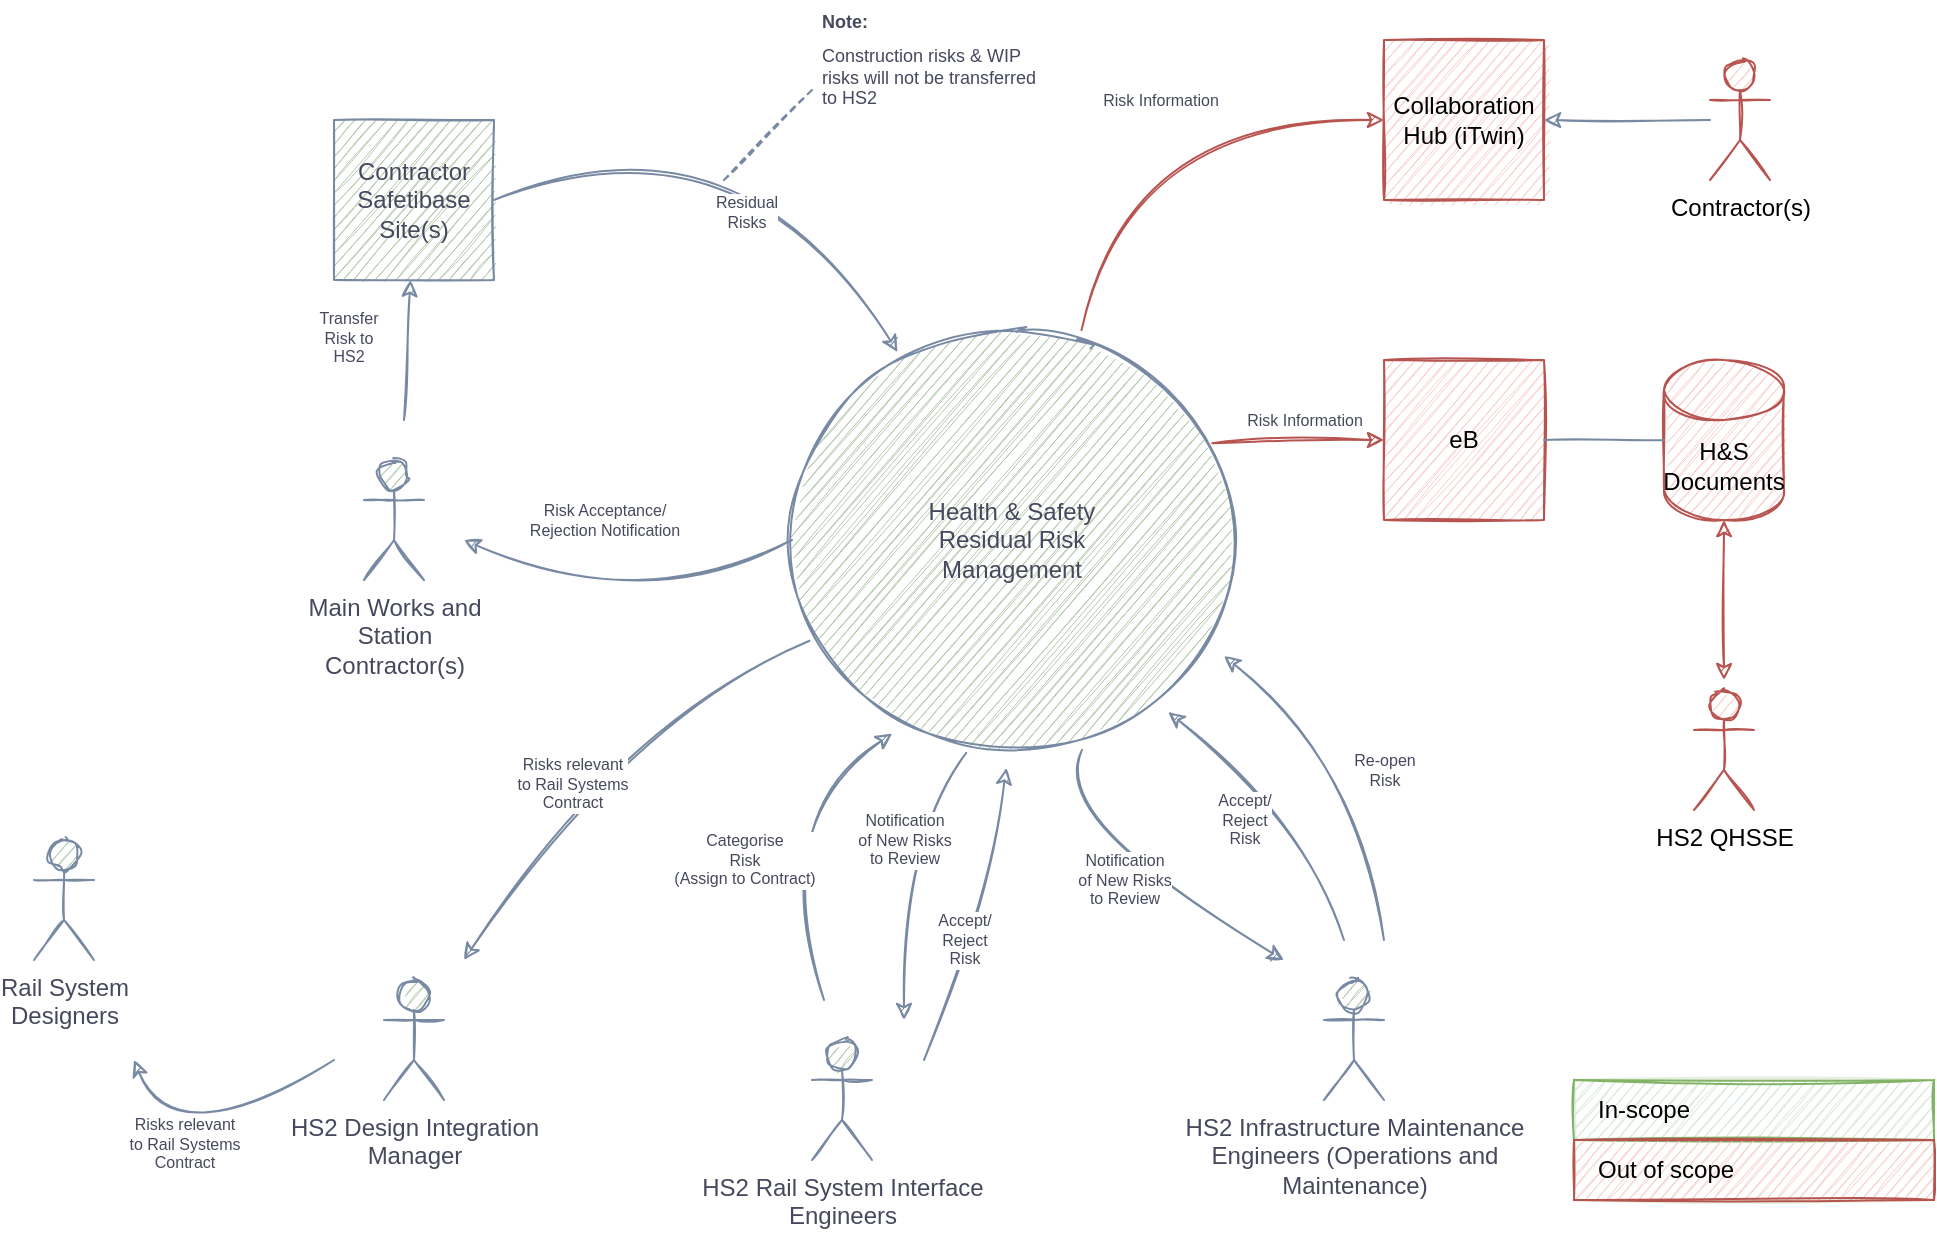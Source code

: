 <mxfile version="17.1.2" type="github" pages="4">
  <diagram id="YRAR-I3iW_ACvrK7R6hZ" name="Context Diagram">
    <mxGraphModel dx="1422" dy="737" grid="1" gridSize="10" guides="1" tooltips="1" connect="1" arrows="1" fold="1" page="1" pageScale="1" pageWidth="1169" pageHeight="827" math="0" shadow="0">
      <root>
        <mxCell id="wFlY0LyXYNupdCXruJlq-0" />
        <mxCell id="wFlY0LyXYNupdCXruJlq-1" parent="wFlY0LyXYNupdCXruJlq-0" />
        <mxCell id="-F3OcQSW__NUDzIldr5I-0" value="eB" style="whiteSpace=wrap;html=1;aspect=fixed;sketch=1;fillColor=#f8cecc;strokeColor=#b85450;" parent="wFlY0LyXYNupdCXruJlq-1" vertex="1">
          <mxGeometry x="795" y="290" width="80" height="80" as="geometry" />
        </mxCell>
        <mxCell id="-F3OcQSW__NUDzIldr5I-1" value="H&amp;amp;S&lt;br&gt;Documents" style="shape=cylinder3;whiteSpace=wrap;html=1;boundedLbl=1;backgroundOutline=1;size=15;sketch=1;fillColor=#f8cecc;strokeColor=#b85450;" parent="wFlY0LyXYNupdCXruJlq-1" vertex="1">
          <mxGeometry x="935" y="290" width="60" height="80" as="geometry" />
        </mxCell>
        <mxCell id="-F3OcQSW__NUDzIldr5I-2" value="" style="endArrow=none;html=1;rounded=0;entryX=1;entryY=0.5;entryDx=0;entryDy=0;exitX=0;exitY=0.5;exitDx=0;exitDy=0;exitPerimeter=0;sketch=1;strokeColor=#788AA3;fontColor=#46495D;" parent="wFlY0LyXYNupdCXruJlq-1" source="-F3OcQSW__NUDzIldr5I-1" target="-F3OcQSW__NUDzIldr5I-0" edge="1">
          <mxGeometry width="50" height="50" relative="1" as="geometry">
            <mxPoint x="585" y="470" as="sourcePoint" />
            <mxPoint x="635" y="420" as="targetPoint" />
          </mxGeometry>
        </mxCell>
        <mxCell id="-F3OcQSW__NUDzIldr5I-3" value="Collaboration Hub (iTwin)" style="whiteSpace=wrap;html=1;aspect=fixed;sketch=1;fillColor=#f8cecc;strokeColor=#b85450;" parent="wFlY0LyXYNupdCXruJlq-1" vertex="1">
          <mxGeometry x="795" y="130" width="80" height="80" as="geometry" />
        </mxCell>
        <mxCell id="-F3OcQSW__NUDzIldr5I-4" value="Contractor Safetibase&lt;br&gt;Site(s)" style="whiteSpace=wrap;html=1;aspect=fixed;sketch=1;fillColor=#B2C9AB;strokeColor=#788AA3;fontColor=#46495D;" parent="wFlY0LyXYNupdCXruJlq-1" vertex="1">
          <mxGeometry x="270" y="170" width="80" height="80" as="geometry" />
        </mxCell>
        <mxCell id="-F3OcQSW__NUDzIldr5I-5" value="Health &amp;amp; Safety&lt;br&gt;Residual Risk &lt;br&gt;Management&lt;br&gt;" style="ellipse;whiteSpace=wrap;html=1;aspect=fixed;sketch=1;fillColor=#B2C9AB;strokeColor=#788AA3;fontColor=#46495D;" parent="wFlY0LyXYNupdCXruJlq-1" vertex="1">
          <mxGeometry x="499" y="270" width="220" height="220" as="geometry" />
        </mxCell>
        <mxCell id="-F3OcQSW__NUDzIldr5I-6" value="Residual&lt;br style=&quot;font-size: 8px;&quot;&gt;Risks" style="curved=1;endArrow=classic;html=1;rounded=0;exitX=1;exitY=0.5;exitDx=0;exitDy=0;sketch=1;strokeColor=#788AA3;fontColor=#46495D;fontSize=8;" parent="wFlY0LyXYNupdCXruJlq-1" source="-F3OcQSW__NUDzIldr5I-4" target="-F3OcQSW__NUDzIldr5I-5" edge="1">
          <mxGeometry x="-0.189" y="-52" width="50" height="50" relative="1" as="geometry">
            <mxPoint x="585" y="440" as="sourcePoint" />
            <mxPoint x="635" y="390" as="targetPoint" />
            <Array as="points">
              <mxPoint x="475" y="160" />
            </Array>
            <mxPoint as="offset" />
          </mxGeometry>
        </mxCell>
        <mxCell id="-F3OcQSW__NUDzIldr5I-7" value="Risk Acceptance/&lt;br style=&quot;font-size: 8px;&quot;&gt;Rejection Notification" style="curved=1;endArrow=none;html=1;rounded=0;entryX=0;entryY=0.5;entryDx=0;entryDy=0;startArrow=classic;startFill=1;endFill=0;sketch=1;strokeColor=#788AA3;fontColor=#46495D;fontSize=8;" parent="wFlY0LyXYNupdCXruJlq-1" target="-F3OcQSW__NUDzIldr5I-5" edge="1">
          <mxGeometry x="-0.344" y="38" width="50" height="50" relative="1" as="geometry">
            <mxPoint x="335" y="380" as="sourcePoint" />
            <mxPoint x="568.96" y="324" as="targetPoint" />
            <Array as="points">
              <mxPoint x="425" y="420" />
            </Array>
            <mxPoint as="offset" />
          </mxGeometry>
        </mxCell>
        <mxCell id="-F3OcQSW__NUDzIldr5I-9" value="Transfer&lt;br style=&quot;font-size: 8px;&quot;&gt;Risk to&lt;br style=&quot;font-size: 8px;&quot;&gt;HS2" style="endArrow=classic;html=1;rounded=0;sketch=1;strokeColor=#788AA3;fontColor=#46495D;fontSize=8;" parent="wFlY0LyXYNupdCXruJlq-1" target="-F3OcQSW__NUDzIldr5I-4" edge="1">
          <mxGeometry x="0.143" y="30" width="50" height="50" relative="1" as="geometry">
            <mxPoint x="305" y="320" as="sourcePoint" />
            <mxPoint x="635" y="390" as="targetPoint" />
            <mxPoint as="offset" />
          </mxGeometry>
        </mxCell>
        <mxCell id="-F3OcQSW__NUDzIldr5I-11" value="Risk Information" style="curved=1;endArrow=classic;html=1;rounded=0;exitX=0.955;exitY=0.28;exitDx=0;exitDy=0;entryX=0;entryY=0.5;entryDx=0;entryDy=0;exitPerimeter=0;sketch=1;strokeColor=#b85450;fontColor=#46495D;fontSize=8;fillColor=#f8cecc;" parent="wFlY0LyXYNupdCXruJlq-1" source="-F3OcQSW__NUDzIldr5I-5" target="-F3OcQSW__NUDzIldr5I-0" edge="1">
          <mxGeometry x="0.06" y="10" width="50" height="50" relative="1" as="geometry">
            <mxPoint x="748.87" y="390" as="sourcePoint" />
            <mxPoint x="921.13" y="594" as="targetPoint" />
            <Array as="points">
              <mxPoint x="745" y="330" />
            </Array>
            <mxPoint as="offset" />
          </mxGeometry>
        </mxCell>
        <mxCell id="-F3OcQSW__NUDzIldr5I-12" value="Risk Information" style="curved=1;endArrow=classic;html=1;rounded=0;exitX=0.658;exitY=0.023;exitDx=0;exitDy=0;entryX=0;entryY=0.5;entryDx=0;entryDy=0;exitPerimeter=0;sketch=1;strokeColor=#b85450;fontColor=#46495D;fontSize=8;fillColor=#f8cecc;" parent="wFlY0LyXYNupdCXruJlq-1" source="-F3OcQSW__NUDzIldr5I-5" target="-F3OcQSW__NUDzIldr5I-3" edge="1">
          <mxGeometry x="0.06" y="10" width="50" height="50" relative="1" as="geometry">
            <mxPoint x="729.0" y="390" as="sourcePoint" />
            <mxPoint x="805" y="340" as="targetPoint" />
            <Array as="points">
              <mxPoint x="665" y="170" />
            </Array>
            <mxPoint as="offset" />
          </mxGeometry>
        </mxCell>
        <mxCell id="-F3OcQSW__NUDzIldr5I-13" value="HS2 Rail System Interface&lt;br&gt;Engineers" style="shape=umlActor;verticalLabelPosition=bottom;verticalAlign=top;html=1;outlineConnect=0;sketch=1;fillColor=#B2C9AB;strokeColor=#788AA3;fontColor=#46495D;" parent="wFlY0LyXYNupdCXruJlq-1" vertex="1">
          <mxGeometry x="509" y="630" width="30" height="60" as="geometry" />
        </mxCell>
        <mxCell id="-F3OcQSW__NUDzIldr5I-14" value="HS2 Infrastructure Maintenance&lt;br&gt;Engineers (Operations and&lt;br&gt;Maintenance)" style="shape=umlActor;verticalLabelPosition=bottom;verticalAlign=top;html=1;outlineConnect=0;sketch=1;fillColor=#B2C9AB;strokeColor=#788AA3;fontColor=#46495D;" parent="wFlY0LyXYNupdCXruJlq-1" vertex="1">
          <mxGeometry x="765" y="600" width="30" height="60" as="geometry" />
        </mxCell>
        <mxCell id="-F3OcQSW__NUDzIldr5I-15" value="Risks relevant&lt;br style=&quot;font-size: 8px;&quot;&gt;to Rail Systems &lt;br style=&quot;font-size: 8px;&quot;&gt;Contract" style="curved=1;endArrow=none;html=1;rounded=0;entryX=0.04;entryY=0.729;entryDx=0;entryDy=0;startArrow=classic;startFill=1;endFill=0;sketch=1;strokeColor=#788AA3;fontColor=#46495D;fontSize=8;entryPerimeter=0;" parent="wFlY0LyXYNupdCXruJlq-1" target="-F3OcQSW__NUDzIldr5I-5" edge="1">
          <mxGeometry x="-0.155" y="4" width="50" height="50" relative="1" as="geometry">
            <mxPoint x="335" y="590" as="sourcePoint" />
            <mxPoint x="509" y="390" as="targetPoint" />
            <Array as="points">
              <mxPoint x="415" y="470" />
            </Array>
            <mxPoint as="offset" />
          </mxGeometry>
        </mxCell>
        <mxCell id="-F3OcQSW__NUDzIldr5I-16" value="Notification&lt;br style=&quot;font-size: 8px;&quot;&gt;of New Risks&lt;br style=&quot;font-size: 8px;&quot;&gt;to Review" style="curved=1;endArrow=none;html=1;rounded=0;entryX=0.659;entryY=0.977;entryDx=0;entryDy=0;startArrow=classic;startFill=1;endFill=0;entryPerimeter=0;sketch=1;strokeColor=#788AA3;fontColor=#46495D;fontSize=8;" parent="wFlY0LyXYNupdCXruJlq-1" target="-F3OcQSW__NUDzIldr5I-5" edge="1">
          <mxGeometry x="-0.002" y="6" width="50" height="50" relative="1" as="geometry">
            <mxPoint x="745" y="590" as="sourcePoint" />
            <mxPoint x="541.218" y="467.782" as="targetPoint" />
            <Array as="points">
              <mxPoint x="625" y="520" />
            </Array>
            <mxPoint as="offset" />
          </mxGeometry>
        </mxCell>
        <mxCell id="-F3OcQSW__NUDzIldr5I-17" value="Accept/&lt;br style=&quot;font-size: 8px;&quot;&gt;Reject&lt;br style=&quot;font-size: 8px;&quot;&gt;Risk" style="curved=1;endArrow=classic;html=1;rounded=0;entryX=0.855;entryY=0.891;entryDx=0;entryDy=0;startArrow=none;startFill=0;endFill=1;entryPerimeter=0;sketch=1;strokeColor=#788AA3;fontColor=#46495D;fontSize=8;" parent="wFlY0LyXYNupdCXruJlq-1" target="-F3OcQSW__NUDzIldr5I-5" edge="1">
          <mxGeometry x="0.157" y="19" width="50" height="50" relative="1" as="geometry">
            <mxPoint x="775" y="580" as="sourcePoint" />
            <mxPoint x="653.98" y="494.94" as="targetPoint" />
            <Array as="points">
              <mxPoint x="755" y="520" />
            </Array>
            <mxPoint as="offset" />
          </mxGeometry>
        </mxCell>
        <mxCell id="-F3OcQSW__NUDzIldr5I-18" value="HS2 QHSSE" style="shape=umlActor;verticalLabelPosition=bottom;verticalAlign=top;html=1;outlineConnect=0;rounded=0;sketch=1;fillColor=#f8cecc;strokeColor=#b85450;" parent="wFlY0LyXYNupdCXruJlq-1" vertex="1">
          <mxGeometry x="950" y="455" width="30" height="60" as="geometry" />
        </mxCell>
        <mxCell id="-F3OcQSW__NUDzIldr5I-19" value="" style="endArrow=classic;startArrow=classic;html=1;rounded=1;curved=0;entryX=0.5;entryY=1;entryDx=0;entryDy=0;entryPerimeter=0;sketch=1;strokeColor=#b85450;fontColor=#46495D;fillColor=#f8cecc;" parent="wFlY0LyXYNupdCXruJlq-1" target="-F3OcQSW__NUDzIldr5I-1" edge="1">
          <mxGeometry width="50" height="50" relative="1" as="geometry">
            <mxPoint x="965" y="450" as="sourcePoint" />
            <mxPoint x="555" y="430" as="targetPoint" />
          </mxGeometry>
        </mxCell>
        <mxCell id="-F3OcQSW__NUDzIldr5I-20" value="Main Works and&lt;br&gt;Station&lt;br&gt;Contractor(s)" style="shape=umlActor;verticalLabelPosition=bottom;verticalAlign=top;html=1;outlineConnect=0;rounded=0;sketch=1;fillColor=#B2C9AB;strokeColor=#788AA3;fontColor=#46495D;" parent="wFlY0LyXYNupdCXruJlq-1" vertex="1">
          <mxGeometry x="285" y="340" width="30" height="60" as="geometry" />
        </mxCell>
        <mxCell id="-F3OcQSW__NUDzIldr5I-21" value="Re-open&lt;br style=&quot;font-size: 8px;&quot;&gt;Risk" style="curved=1;endArrow=classic;html=1;rounded=0;entryX=0.855;entryY=0.891;entryDx=0;entryDy=0;startArrow=none;startFill=0;endFill=1;entryPerimeter=0;sketch=1;strokeColor=#788AA3;fontColor=#46495D;fontSize=8;" parent="wFlY0LyXYNupdCXruJlq-1" edge="1">
          <mxGeometry x="-0.045" y="-12" width="50" height="50" relative="1" as="geometry">
            <mxPoint x="795" y="580" as="sourcePoint" />
            <mxPoint x="715" y="438" as="targetPoint" />
            <Array as="points">
              <mxPoint x="782.9" y="491.98" />
            </Array>
            <mxPoint as="offset" />
          </mxGeometry>
        </mxCell>
        <mxCell id="-F3OcQSW__NUDzIldr5I-23" value="Contractor(s)" style="shape=umlActor;verticalLabelPosition=bottom;verticalAlign=top;html=1;outlineConnect=0;rounded=0;sketch=1;strokeColor=#b85450;fillColor=#f8cecc;" parent="wFlY0LyXYNupdCXruJlq-1" vertex="1">
          <mxGeometry x="958" y="140" width="30" height="60" as="geometry" />
        </mxCell>
        <mxCell id="-F3OcQSW__NUDzIldr5I-24" value="" style="endArrow=classic;html=1;rounded=1;sketch=1;fontColor=#46495D;strokeColor=#788AA3;fillColor=#B2C9AB;curved=0;entryX=1;entryY=0.5;entryDx=0;entryDy=0;" parent="wFlY0LyXYNupdCXruJlq-1" source="-F3OcQSW__NUDzIldr5I-23" target="-F3OcQSW__NUDzIldr5I-3" edge="1">
          <mxGeometry width="50" height="50" relative="1" as="geometry">
            <mxPoint x="845" y="310" as="sourcePoint" />
            <mxPoint x="895" y="260" as="targetPoint" />
          </mxGeometry>
        </mxCell>
        <mxCell id="-F3OcQSW__NUDzIldr5I-25" value="&lt;h1 style=&quot;font-size: 9px;&quot;&gt;&lt;font style=&quot;font-size: 9px;&quot;&gt;Note:&lt;/font&gt;&lt;/h1&gt;&lt;div style=&quot;font-size: 9px;&quot;&gt;&lt;font style=&quot;font-size: 9px;&quot;&gt;Construction risks &amp;amp; WIP risks will not be transferred to HS2&lt;/font&gt;&lt;/div&gt;" style="text;html=1;strokeColor=none;fillColor=none;spacing=5;spacingTop=-20;whiteSpace=wrap;overflow=hidden;rounded=0;sketch=1;fontColor=#46495D;fontSize=9;" parent="wFlY0LyXYNupdCXruJlq-1" vertex="1">
          <mxGeometry x="509" y="120" width="120" height="70" as="geometry" />
        </mxCell>
        <mxCell id="-F3OcQSW__NUDzIldr5I-26" value="" style="endArrow=none;dashed=1;html=1;rounded=1;fontSize=11;curved=0;sketch=1;strokeColor=#788AA3;fontColor=#46495D;entryX=0;entryY=0.5;entryDx=0;entryDy=0;" parent="wFlY0LyXYNupdCXruJlq-1" target="-F3OcQSW__NUDzIldr5I-25" edge="1">
          <mxGeometry width="50" height="50" relative="1" as="geometry">
            <mxPoint x="465" y="200" as="sourcePoint" />
            <mxPoint x="515" y="130" as="targetPoint" />
          </mxGeometry>
        </mxCell>
        <mxCell id="-F3OcQSW__NUDzIldr5I-27" value="HS2 Design Integration&lt;br&gt;Manager" style="shape=umlActor;verticalLabelPosition=bottom;verticalAlign=top;html=1;outlineConnect=0;rounded=0;sketch=1;fontColor=#46495D;strokeColor=#788AA3;fillColor=#B2C9AB;" parent="wFlY0LyXYNupdCXruJlq-1" vertex="1">
          <mxGeometry x="295" y="600" width="30" height="60" as="geometry" />
        </mxCell>
        <mxCell id="-F3OcQSW__NUDzIldr5I-28" value="Categorise&lt;br&gt;Risk &lt;br&gt;(Assign to Contract)" style="curved=1;endArrow=none;html=1;rounded=0;startArrow=classic;startFill=1;endFill=0;sketch=1;strokeColor=#788AA3;fontColor=#46495D;exitX=0.228;exitY=0.94;exitDx=0;exitDy=0;exitPerimeter=0;fontSize=8;" parent="wFlY0LyXYNupdCXruJlq-1" source="-F3OcQSW__NUDzIldr5I-5" edge="1">
          <mxGeometry x="0.082" y="-16" width="50" height="50" relative="1" as="geometry">
            <mxPoint x="345" y="600" as="sourcePoint" />
            <mxPoint x="515" y="610" as="targetPoint" />
            <Array as="points">
              <mxPoint x="485" y="520" />
            </Array>
            <mxPoint as="offset" />
          </mxGeometry>
        </mxCell>
        <mxCell id="-F3OcQSW__NUDzIldr5I-31" value="Rail System&lt;br&gt;Designers" style="shape=umlActor;verticalLabelPosition=bottom;verticalAlign=top;html=1;outlineConnect=0;rounded=0;sketch=1;fontColor=#46495D;strokeColor=#788AA3;fillColor=#B2C9AB;" parent="wFlY0LyXYNupdCXruJlq-1" vertex="1">
          <mxGeometry x="120" y="530" width="30" height="60" as="geometry" />
        </mxCell>
        <mxCell id="-F3OcQSW__NUDzIldr5I-34" value="Risks relevant&lt;br style=&quot;font-size: 8px;&quot;&gt;to Rail Systems &lt;br style=&quot;font-size: 8px;&quot;&gt;Contract" style="curved=1;endArrow=none;html=1;rounded=0;startArrow=classic;startFill=1;endFill=0;sketch=1;strokeColor=#788AA3;fontColor=#46495D;fontSize=8;" parent="wFlY0LyXYNupdCXruJlq-1" edge="1">
          <mxGeometry x="-0.155" y="4" width="50" height="50" relative="1" as="geometry">
            <mxPoint x="170" y="640" as="sourcePoint" />
            <mxPoint x="270" y="640" as="targetPoint" />
            <Array as="points">
              <mxPoint x="190" y="690" />
            </Array>
            <mxPoint as="offset" />
          </mxGeometry>
        </mxCell>
        <mxCell id="CqCtM-D3lyMSpklmEJnD-0" value="Notification&lt;br style=&quot;font-size: 8px;&quot;&gt;of New Risks&lt;br style=&quot;font-size: 8px;&quot;&gt;to Review" style="curved=1;endArrow=none;html=1;rounded=0;entryX=0.396;entryY=0.984;entryDx=0;entryDy=0;startArrow=classic;startFill=1;endFill=0;entryPerimeter=0;sketch=1;strokeColor=#788AA3;fontColor=#46495D;fontSize=8;" parent="wFlY0LyXYNupdCXruJlq-1" target="-F3OcQSW__NUDzIldr5I-5" edge="1">
          <mxGeometry x="0.254" width="50" height="50" relative="1" as="geometry">
            <mxPoint x="555" y="620" as="sourcePoint" />
            <mxPoint x="653.98" y="494.94" as="targetPoint" />
            <Array as="points">
              <mxPoint x="555" y="530" />
            </Array>
            <mxPoint as="offset" />
          </mxGeometry>
        </mxCell>
        <mxCell id="CqCtM-D3lyMSpklmEJnD-1" value="Accept/&lt;br style=&quot;font-size: 8px&quot;&gt;Reject&lt;br style=&quot;font-size: 8px&quot;&gt;Risk" style="curved=1;endArrow=classic;html=1;rounded=0;entryX=0.487;entryY=1.018;entryDx=0;entryDy=0;startArrow=none;startFill=0;endFill=1;entryPerimeter=0;sketch=1;strokeColor=#788AA3;fontColor=#46495D;fontSize=8;" parent="wFlY0LyXYNupdCXruJlq-1" target="-F3OcQSW__NUDzIldr5I-5" edge="1">
          <mxGeometry x="-0.176" y="5" width="50" height="50" relative="1" as="geometry">
            <mxPoint x="565" y="640" as="sourcePoint" />
            <mxPoint x="697.1" y="476.02" as="targetPoint" />
            <Array as="points">
              <mxPoint x="595" y="570" />
            </Array>
            <mxPoint as="offset" />
          </mxGeometry>
        </mxCell>
        <mxCell id="UTyRkKOIp3BVwUVsx2RV-0" value="" style="shape=table;html=1;whiteSpace=wrap;startSize=0;container=1;collapsible=0;childLayout=tableLayout;fillColor=#d5e8d4;align=left;spacingLeft=10;strokeColor=#82b366;rounded=1;arcSize=11;resizable=0;points=[[0.25,0,0],[0.5,0,0],[0.75,0,0],[1,0.25,0],[1,0.5,0],[1,0.75,0],[0.75,1,0],[0.5,1,0],[0.25,1,0],[0,0.75,0],[0,0.5,0],[0,0.25,0]];sketch=1;opacity=20;" parent="wFlY0LyXYNupdCXruJlq-1" vertex="1">
          <mxGeometry x="890" y="650" width="180" height="60" as="geometry" />
        </mxCell>
        <mxCell id="UTyRkKOIp3BVwUVsx2RV-1" value="In-scope" style="shape=partialRectangle;html=1;whiteSpace=wrap;connectable=0;fillColor=#d5e8d4;top=1;left=1;bottom=1;right=1;overflow=hidden;pointerEvents=1;align=left;spacingLeft=10;strokeColor=#82b366;rounded=0;sketch=1;strokeWidth=1;" parent="UTyRkKOIp3BVwUVsx2RV-0" vertex="1">
          <mxGeometry width="180" height="30" as="geometry" />
        </mxCell>
        <mxCell id="UTyRkKOIp3BVwUVsx2RV-3" value="Out of scope" style="shape=partialRectangle;html=1;whiteSpace=wrap;connectable=0;fillColor=#f8cecc;top=1;left=1;bottom=1;right=1;overflow=hidden;pointerEvents=1;align=left;spacingLeft=10;rounded=0;sketch=1;strokeColor=#b85450;" parent="UTyRkKOIp3BVwUVsx2RV-0" vertex="1">
          <mxGeometry y="30" width="180" height="30" as="geometry" />
        </mxCell>
      </root>
    </mxGraphModel>
  </diagram>
  <diagram id="GNbTltN_QR_Pi61CCpcw" name="Conceptual Data Model">
    <mxGraphModel dx="1422" dy="737" grid="1" gridSize="10" guides="1" tooltips="1" connect="1" arrows="1" fold="1" page="1" pageScale="1" pageWidth="1169" pageHeight="827" math="0" shadow="0">
      <root>
        <mxCell id="tjthlRiT6SvBU4lU26qR-0" />
        <mxCell id="tjthlRiT6SvBU4lU26qR-1" parent="tjthlRiT6SvBU4lU26qR-0" />
        <mxCell id="tjthlRiT6SvBU4lU26qR-6" value="Stage" style="swimlane;fontStyle=0;childLayout=stackLayout;horizontal=1;startSize=30;horizontalStack=0;resizeParent=1;resizeParentMax=0;resizeLast=0;collapsible=1;marginBottom=0;rounded=0;sketch=1;fillColor=#FFE45E;strokeColor=#FF6392;fontColor=#5AA9E6;" parent="tjthlRiT6SvBU4lU26qR-1" vertex="1">
          <mxGeometry x="70" y="264" width="140" height="60" as="geometry" />
        </mxCell>
        <mxCell id="tjthlRiT6SvBU4lU26qR-7" value="Contract" style="swimlane;fontStyle=0;childLayout=stackLayout;horizontal=1;startSize=30;horizontalStack=0;resizeParent=1;resizeParentMax=0;resizeLast=0;collapsible=1;marginBottom=0;rounded=0;sketch=1;fillColor=#FFE45E;strokeColor=#FF6392;fontColor=#5AA9E6;" parent="tjthlRiT6SvBU4lU26qR-1" vertex="1">
          <mxGeometry x="70" y="130" width="140" height="60" as="geometry" />
        </mxCell>
        <mxCell id="tjthlRiT6SvBU4lU26qR-8" value="IPT" style="swimlane;fontStyle=0;childLayout=stackLayout;horizontal=1;startSize=30;horizontalStack=0;resizeParent=1;resizeParentMax=0;resizeLast=0;collapsible=1;marginBottom=0;rounded=0;sketch=1;fillColor=#FFE45E;strokeColor=#FF6392;fontColor=#5AA9E6;" parent="tjthlRiT6SvBU4lU26qR-1" vertex="1">
          <mxGeometry x="70" y="60" width="140" height="60" as="geometry" />
        </mxCell>
        <mxCell id="tjthlRiT6SvBU4lU26qR-9" value="Temporary Works&#xa;Structure" style="swimlane;fontStyle=0;childLayout=stackLayout;horizontal=1;startSize=30;horizontalStack=0;resizeParent=1;resizeParentMax=0;resizeLast=0;collapsible=1;marginBottom=0;rounded=0;sketch=1;fillColor=#FFE45E;strokeColor=#FF6392;fontColor=#5AA9E6;" parent="tjthlRiT6SvBU4lU26qR-1" vertex="1">
          <mxGeometry x="70" y="470" width="140" height="60" as="geometry" />
        </mxCell>
        <mxCell id="tjthlRiT6SvBU4lU26qR-12" value="Residual Risk" style="swimlane;fontStyle=0;childLayout=stackLayout;horizontal=1;startSize=30;horizontalStack=0;resizeParent=1;resizeParentMax=0;resizeLast=0;collapsible=1;marginBottom=0;rounded=0;sketch=1;fillColor=#FFE45E;strokeColor=#FF6392;fontColor=#5AA9E6;" parent="tjthlRiT6SvBU4lU26qR-1" vertex="1">
          <mxGeometry x="540" y="360" width="140" height="60" as="geometry" />
        </mxCell>
        <mxCell id="tjthlRiT6SvBU4lU26qR-17" value="Residual Risk Owner" style="swimlane;fontStyle=0;childLayout=stackLayout;horizontal=1;startSize=30;horizontalStack=0;resizeParent=1;resizeParentMax=0;resizeLast=0;collapsible=1;marginBottom=0;rounded=0;sketch=1;fillColor=#FFE45E;strokeColor=#FF6392;fontColor=#5AA9E6;" parent="tjthlRiT6SvBU4lU26qR-1" vertex="1">
          <mxGeometry x="810" y="360" width="140" height="60" as="geometry" />
        </mxCell>
        <mxCell id="eb6OVJgZ2Ok7Y7tROxmm-1" value="HS2" style="swimlane;fontStyle=0;childLayout=stackLayout;horizontal=1;startSize=30;horizontalStack=0;resizeParent=1;resizeParentMax=0;resizeLast=0;collapsible=1;marginBottom=0;rounded=0;sketch=1;fillColor=#FFE45E;strokeColor=#FF6392;fontColor=#5AA9E6;" parent="tjthlRiT6SvBU4lU26qR-1" vertex="1">
          <mxGeometry x="670" y="500" width="140" height="60" as="geometry" />
        </mxCell>
        <mxCell id="eb6OVJgZ2Ok7Y7tROxmm-5" value="" style="endArrow=block;endSize=16;endFill=0;html=1;rounded=0;exitX=0.5;exitY=0;exitDx=0;exitDy=0;sketch=1;strokeColor=#FF6392;fontColor=#5AA9E6;" parent="tjthlRiT6SvBU4lU26qR-1" source="eb6OVJgZ2Ok7Y7tROxmm-1" edge="1">
          <mxGeometry width="160" relative="1" as="geometry">
            <mxPoint x="860" y="300" as="sourcePoint" />
            <mxPoint x="880" y="420" as="targetPoint" />
            <Array as="points">
              <mxPoint x="740" y="470" />
              <mxPoint x="880" y="470" />
            </Array>
          </mxGeometry>
        </mxCell>
        <mxCell id="CMkXegSd1WepQRN7WgPC-0" value="Site" style="swimlane;fontStyle=0;childLayout=stackLayout;horizontal=1;startSize=30;horizontalStack=0;resizeParent=1;resizeParentMax=0;resizeLast=0;collapsible=1;marginBottom=0;rounded=0;sketch=1;fillColor=#FFE45E;strokeColor=#FF6392;fontColor=#5AA9E6;" parent="tjthlRiT6SvBU4lU26qR-1" vertex="1">
          <mxGeometry x="70" y="330" width="140" height="60" as="geometry" />
        </mxCell>
        <mxCell id="NWsNslIrE-gvmoEUSblr-0" value="Supply Chain Contractor" style="swimlane;fontStyle=0;childLayout=stackLayout;horizontal=1;startSize=30;horizontalStack=0;resizeParent=1;resizeParentMax=0;resizeLast=0;collapsible=1;marginBottom=0;rounded=0;sketch=1;fillColor=#FFE45E;strokeColor=#FF6392;fontColor=#5AA9E6;" parent="tjthlRiT6SvBU4lU26qR-1" vertex="1">
          <mxGeometry x="670" y="224" width="140" height="60" as="geometry" />
        </mxCell>
        <mxCell id="NWsNslIrE-gvmoEUSblr-2" value="Rail Systems Designer" style="swimlane;fontStyle=0;childLayout=stackLayout;horizontal=1;startSize=30;horizontalStack=0;resizeParent=1;resizeParentMax=0;resizeLast=0;collapsible=1;marginBottom=0;rounded=0;sketch=1;fillColor=#FFE45E;strokeColor=#FF6392;fontColor=#5AA9E6;" parent="tjthlRiT6SvBU4lU26qR-1" vertex="1">
          <mxGeometry x="960" y="500" width="140" height="60" as="geometry" />
        </mxCell>
        <mxCell id="NWsNslIrE-gvmoEUSblr-3" value="" style="endArrow=block;endSize=16;endFill=0;html=1;rounded=0;exitX=0.5;exitY=0;exitDx=0;exitDy=0;sketch=1;strokeColor=#FF6392;fontColor=#5AA9E6;" parent="tjthlRiT6SvBU4lU26qR-1" source="NWsNslIrE-gvmoEUSblr-2" edge="1">
          <mxGeometry width="160" relative="1" as="geometry">
            <mxPoint x="800" y="510" as="sourcePoint" />
            <mxPoint x="880" y="420" as="targetPoint" />
            <Array as="points">
              <mxPoint x="1030" y="470" />
              <mxPoint x="880" y="470" />
            </Array>
          </mxGeometry>
        </mxCell>
        <mxCell id="NWsNslIrE-gvmoEUSblr-4" value="" style="endArrow=none;html=1;edgeStyle=orthogonalEdgeStyle;rounded=1;curved=0;exitX=1;exitY=0.5;exitDx=0;exitDy=0;sketch=1;strokeColor=#FF6392;fontColor=#5AA9E6;" parent="tjthlRiT6SvBU4lU26qR-1" edge="1">
          <mxGeometry relative="1" as="geometry">
            <mxPoint x="680" y="409" as="sourcePoint" />
            <mxPoint x="810" y="409" as="targetPoint" />
          </mxGeometry>
        </mxCell>
        <mxCell id="NWsNslIrE-gvmoEUSblr-7" value="Construction Risk" style="swimlane;fontStyle=0;childLayout=stackLayout;horizontal=1;startSize=30;horizontalStack=0;resizeParent=1;resizeParentMax=0;resizeLast=0;collapsible=1;marginBottom=0;rounded=0;sketch=1;fillColor=#FFE45E;strokeColor=#FF6392;fontColor=#5AA9E6;" parent="tjthlRiT6SvBU4lU26qR-1" vertex="1">
          <mxGeometry x="260" y="360" width="140" height="60" as="geometry" />
        </mxCell>
        <mxCell id="NWsNslIrE-gvmoEUSblr-9" value="Health &amp; Safety Risk" style="swimlane;fontStyle=0;childLayout=stackLayout;horizontal=1;startSize=30;horizontalStack=0;resizeParent=1;resizeParentMax=0;resizeLast=0;collapsible=1;marginBottom=0;rounded=0;sketch=1;fillColor=#FFE45E;strokeColor=#FF6392;fontColor=#5AA9E6;" parent="tjthlRiT6SvBU4lU26qR-1" vertex="1">
          <mxGeometry x="400" y="220" width="140" height="60" as="geometry" />
        </mxCell>
        <mxCell id="NWsNslIrE-gvmoEUSblr-11" value="" style="endArrow=block;endSize=16;endFill=0;html=1;rounded=0;exitX=0.5;exitY=0;exitDx=0;exitDy=0;entryX=0.5;entryY=1;entryDx=0;entryDy=0;sketch=1;strokeColor=#FF6392;fontColor=#5AA9E6;" parent="tjthlRiT6SvBU4lU26qR-1" source="NWsNslIrE-gvmoEUSblr-7" target="NWsNslIrE-gvmoEUSblr-9" edge="1">
          <mxGeometry width="160" relative="1" as="geometry">
            <mxPoint x="430" y="360" as="sourcePoint" />
            <mxPoint x="520" y="280" as="targetPoint" />
            <Array as="points">
              <mxPoint x="330" y="330" />
              <mxPoint x="470" y="330" />
            </Array>
          </mxGeometry>
        </mxCell>
        <mxCell id="NWsNslIrE-gvmoEUSblr-12" value="" style="endArrow=block;endSize=16;endFill=0;html=1;rounded=0;sketch=1;strokeColor=#FF6392;fontColor=#5AA9E6;" parent="tjthlRiT6SvBU4lU26qR-1" edge="1">
          <mxGeometry width="160" relative="1" as="geometry">
            <mxPoint x="610" y="360" as="sourcePoint" />
            <mxPoint x="470" y="280" as="targetPoint" />
            <Array as="points">
              <mxPoint x="610" y="330" />
              <mxPoint x="470" y="330" />
            </Array>
          </mxGeometry>
        </mxCell>
        <mxCell id="FrABh-OHSYKY_q3KwgOw-0" value="agreed to be" style="endArrow=none;html=1;edgeStyle=orthogonalEdgeStyle;rounded=1;curved=0;exitX=1;exitY=0.75;exitDx=0;exitDy=0;entryX=0;entryY=0.75;entryDx=0;entryDy=0;sketch=1;strokeColor=#FF6392;fontColor=#5AA9E6;" parent="tjthlRiT6SvBU4lU26qR-1" source="NWsNslIrE-gvmoEUSblr-7" target="tjthlRiT6SvBU4lU26qR-12" edge="1">
          <mxGeometry relative="1" as="geometry">
            <mxPoint x="420" y="430" as="sourcePoint" />
            <mxPoint x="560" y="400" as="targetPoint" />
          </mxGeometry>
        </mxCell>
        <mxCell id="FrABh-OHSYKY_q3KwgOw-3" value="holds risks&lt;br&gt;on behalf of" style="endArrow=none;html=1;edgeStyle=orthogonalEdgeStyle;rounded=1;curved=0;exitX=1;exitY=0.75;exitDx=0;exitDy=0;entryX=0;entryY=0.75;entryDx=0;entryDy=0;sketch=1;strokeColor=#FF6392;fontColor=#5AA9E6;" parent="tjthlRiT6SvBU4lU26qR-1" source="eb6OVJgZ2Ok7Y7tROxmm-1" target="NWsNslIrE-gvmoEUSblr-2" edge="1">
          <mxGeometry relative="1" as="geometry">
            <mxPoint x="770" y="600" as="sourcePoint" />
            <mxPoint x="900" y="540" as="targetPoint" />
          </mxGeometry>
        </mxCell>
        <mxCell id="FrABh-OHSYKY_q3KwgOw-6" value="is identified by" style="endArrow=none;html=1;edgeStyle=orthogonalEdgeStyle;rounded=1;curved=0;exitX=1;exitY=0.75;exitDx=0;exitDy=0;sketch=1;strokeColor=#FF6392;fontColor=#5AA9E6;entryX=0;entryY=0.75;entryDx=0;entryDy=0;" parent="tjthlRiT6SvBU4lU26qR-1" source="NWsNslIrE-gvmoEUSblr-9" target="NWsNslIrE-gvmoEUSblr-0" edge="1">
          <mxGeometry relative="1" as="geometry">
            <mxPoint x="670" y="360" as="sourcePoint" />
            <mxPoint x="720" y="265" as="targetPoint" />
          </mxGeometry>
        </mxCell>
        <mxCell id="J59a14MYtByXrjulWEnR-0" value="Permanent Works&#xa;Structure" style="swimlane;fontStyle=0;childLayout=stackLayout;horizontal=1;startSize=30;horizontalStack=0;resizeParent=1;resizeParentMax=0;resizeLast=0;collapsible=1;marginBottom=0;rounded=0;sketch=1;fillColor=#FFE45E;strokeColor=#FF6392;fontColor=#5AA9E6;" parent="tjthlRiT6SvBU4lU26qR-1" vertex="1">
          <mxGeometry x="70" y="400" width="140" height="60" as="geometry" />
        </mxCell>
        <mxCell id="J59a14MYtByXrjulWEnR-1" value="Asset" style="swimlane;fontStyle=0;childLayout=stackLayout;horizontal=1;startSize=30;horizontalStack=0;resizeParent=1;resizeParentMax=0;resizeLast=0;collapsible=1;marginBottom=0;rounded=0;sketch=1;fillColor=#FFE45E;strokeColor=#FF6392;fontColor=#5AA9E6;" parent="tjthlRiT6SvBU4lU26qR-1" vertex="1">
          <mxGeometry x="70" y="200" width="140" height="60" as="geometry" />
        </mxCell>
        <mxCell id="J59a14MYtByXrjulWEnR-2" value="" style="endArrow=none;html=1;edgeStyle=orthogonalEdgeStyle;rounded=1;curved=0;exitX=1;exitY=0.5;exitDx=0;exitDy=0;entryX=0;entryY=0.5;entryDx=0;entryDy=0;sketch=1;strokeColor=#FF6392;fontColor=#5AA9E6;" parent="tjthlRiT6SvBU4lU26qR-1" source="tjthlRiT6SvBU4lU26qR-8" target="NWsNslIrE-gvmoEUSblr-9" edge="1">
          <mxGeometry relative="1" as="geometry">
            <mxPoint x="260" y="100" as="sourcePoint" />
            <mxPoint x="420" y="100" as="targetPoint" />
            <Array as="points">
              <mxPoint x="240" y="90" />
              <mxPoint x="240" y="250" />
            </Array>
          </mxGeometry>
        </mxCell>
        <mxCell id="J59a14MYtByXrjulWEnR-5" value="" style="endArrow=none;html=1;edgeStyle=orthogonalEdgeStyle;rounded=1;curved=0;exitX=1;exitY=0.5;exitDx=0;exitDy=0;entryX=0;entryY=0.5;entryDx=0;entryDy=0;sketch=1;strokeColor=#FF6392;fontColor=#5AA9E6;" parent="tjthlRiT6SvBU4lU26qR-1" source="tjthlRiT6SvBU4lU26qR-7" target="NWsNslIrE-gvmoEUSblr-9" edge="1">
          <mxGeometry relative="1" as="geometry">
            <mxPoint x="120" y="80" as="sourcePoint" />
            <mxPoint x="410" y="260.0" as="targetPoint" />
            <Array as="points">
              <mxPoint x="240" y="160" />
              <mxPoint x="240" y="250" />
            </Array>
          </mxGeometry>
        </mxCell>
        <mxCell id="J59a14MYtByXrjulWEnR-6" value="" style="endArrow=none;html=1;edgeStyle=orthogonalEdgeStyle;rounded=1;curved=0;exitX=1;exitY=0.5;exitDx=0;exitDy=0;entryX=0;entryY=0.5;entryDx=0;entryDy=0;sketch=1;strokeColor=#FF6392;fontColor=#5AA9E6;" parent="tjthlRiT6SvBU4lU26qR-1" source="J59a14MYtByXrjulWEnR-1" target="NWsNslIrE-gvmoEUSblr-9" edge="1">
          <mxGeometry relative="1" as="geometry">
            <mxPoint x="120" y="160" as="sourcePoint" />
            <mxPoint x="410" y="260.0" as="targetPoint" />
            <Array as="points">
              <mxPoint x="240" y="230" />
              <mxPoint x="240" y="250" />
            </Array>
          </mxGeometry>
        </mxCell>
        <mxCell id="J59a14MYtByXrjulWEnR-7" value="" style="endArrow=none;html=1;edgeStyle=orthogonalEdgeStyle;rounded=1;curved=0;exitX=1;exitY=0.5;exitDx=0;exitDy=0;entryX=0;entryY=0.5;entryDx=0;entryDy=0;sketch=1;strokeColor=#FF6392;fontColor=#5AA9E6;" parent="tjthlRiT6SvBU4lU26qR-1" source="tjthlRiT6SvBU4lU26qR-6" target="NWsNslIrE-gvmoEUSblr-9" edge="1">
          <mxGeometry relative="1" as="geometry">
            <mxPoint x="120" y="240" as="sourcePoint" />
            <mxPoint x="410" y="260.0" as="targetPoint" />
            <Array as="points">
              <mxPoint x="240" y="294" />
              <mxPoint x="240" y="250" />
            </Array>
          </mxGeometry>
        </mxCell>
        <mxCell id="J59a14MYtByXrjulWEnR-8" value="" style="endArrow=none;html=1;edgeStyle=orthogonalEdgeStyle;rounded=1;curved=0;exitX=1;exitY=0.5;exitDx=0;exitDy=0;entryX=0;entryY=0.5;entryDx=0;entryDy=0;sketch=1;strokeColor=#FF6392;fontColor=#5AA9E6;" parent="tjthlRiT6SvBU4lU26qR-1" source="CMkXegSd1WepQRN7WgPC-0" target="NWsNslIrE-gvmoEUSblr-9" edge="1">
          <mxGeometry relative="1" as="geometry">
            <mxPoint x="120" y="320.0" as="sourcePoint" />
            <mxPoint x="410" y="260.0" as="targetPoint" />
            <Array as="points">
              <mxPoint x="240" y="360" />
              <mxPoint x="240" y="250" />
            </Array>
          </mxGeometry>
        </mxCell>
        <mxCell id="J59a14MYtByXrjulWEnR-9" value="" style="endArrow=none;html=1;edgeStyle=orthogonalEdgeStyle;rounded=1;curved=0;exitX=1;exitY=0.5;exitDx=0;exitDy=0;entryX=0;entryY=0.5;entryDx=0;entryDy=0;sketch=1;strokeColor=#FF6392;fontColor=#5AA9E6;" parent="tjthlRiT6SvBU4lU26qR-1" source="J59a14MYtByXrjulWEnR-0" target="NWsNslIrE-gvmoEUSblr-9" edge="1">
          <mxGeometry relative="1" as="geometry">
            <mxPoint x="120" y="400.0" as="sourcePoint" />
            <mxPoint x="410" y="260.0" as="targetPoint" />
            <Array as="points">
              <mxPoint x="240" y="430" />
              <mxPoint x="240" y="250" />
            </Array>
          </mxGeometry>
        </mxCell>
        <mxCell id="J59a14MYtByXrjulWEnR-10" value="" style="endArrow=none;html=1;edgeStyle=orthogonalEdgeStyle;rounded=1;curved=0;exitX=1;exitY=0.5;exitDx=0;exitDy=0;entryX=0;entryY=0.5;entryDx=0;entryDy=0;sketch=1;strokeColor=#FF6392;fontColor=#5AA9E6;" parent="tjthlRiT6SvBU4lU26qR-1" source="tjthlRiT6SvBU4lU26qR-9" target="NWsNslIrE-gvmoEUSblr-9" edge="1">
          <mxGeometry relative="1" as="geometry">
            <mxPoint x="120" y="480.0" as="sourcePoint" />
            <mxPoint x="410" y="260.0" as="targetPoint" />
            <Array as="points">
              <mxPoint x="240" y="500" />
              <mxPoint x="240" y="250" />
            </Array>
          </mxGeometry>
        </mxCell>
        <mxCell id="J59a14MYtByXrjulWEnR-11" value="allocated against" style="edgeLabel;html=1;align=center;verticalAlign=middle;resizable=0;points=[];fontColor=#5AA9E6;" parent="J59a14MYtByXrjulWEnR-10" vertex="1" connectable="0">
          <mxGeometry x="0.712" y="1" relative="1" as="geometry">
            <mxPoint as="offset" />
          </mxGeometry>
        </mxCell>
        <mxCell id="6AG6-5pD6ZTik0UvCejX-0" value="Risk Database" style="swimlane;fontStyle=0;childLayout=stackLayout;horizontal=1;startSize=30;horizontalStack=0;resizeParent=1;resizeParentMax=0;resizeLast=0;collapsible=1;marginBottom=0;rounded=0;sketch=1;fillColor=#FFE45E;strokeColor=#FF6392;fontColor=#5AA9E6;" parent="tjthlRiT6SvBU4lU26qR-1" vertex="1">
          <mxGeometry x="670" y="80" width="140" height="60" as="geometry" />
        </mxCell>
        <mxCell id="6AG6-5pD6ZTik0UvCejX-1" value="records risks using" style="endArrow=none;html=1;edgeStyle=orthogonalEdgeStyle;rounded=1;curved=0;exitX=0.5;exitY=0;exitDx=0;exitDy=0;sketch=1;strokeColor=#FF6392;fontColor=#5AA9E6;entryX=0.5;entryY=1;entryDx=0;entryDy=0;" parent="tjthlRiT6SvBU4lU26qR-1" source="NWsNslIrE-gvmoEUSblr-0" target="6AG6-5pD6ZTik0UvCejX-0" edge="1">
          <mxGeometry relative="1" as="geometry">
            <mxPoint x="550" y="275" as="sourcePoint" />
            <mxPoint x="820" y="275" as="targetPoint" />
          </mxGeometry>
        </mxCell>
      </root>
    </mxGraphModel>
  </diagram>
  <diagram id="LcxkQeNiOd2DVYdwk_hV" name="High Level Design">
    <mxGraphModel dx="1185" dy="614" grid="1" gridSize="10" guides="1" tooltips="1" connect="1" arrows="1" fold="1" page="1" pageScale="1" pageWidth="1169" pageHeight="827" math="0" shadow="0">
      <root>
        <mxCell id="NEUEdsQqPpQnwkxKzsq--0" />
        <mxCell id="NEUEdsQqPpQnwkxKzsq--1" parent="NEUEdsQqPpQnwkxKzsq--0" />
        <mxCell id="vpXtoAXPdcBHzKHd8pFw-8" value="HS2 Azure Tenancy" style="shape=umlFrame;whiteSpace=wrap;html=1;rounded=0;sketch=1;fillColor=#B2C9AB;strokeColor=#788AA3;fontColor=#46495D;dashed=1;" parent="NEUEdsQqPpQnwkxKzsq--1" vertex="1">
          <mxGeometry x="360" y="110" width="470" height="440" as="geometry" />
        </mxCell>
        <mxCell id="N5D7ZndyVnpmIzskEiBW-0" value="&lt;br style=&quot;font-size: 8px;&quot;&gt;&lt;br style=&quot;font-size: 8px;&quot;&gt;&lt;br style=&quot;font-size: 8px;&quot;&gt;&lt;br style=&quot;font-size: 8px;&quot;&gt;&lt;br style=&quot;font-size: 8px;&quot;&gt;Defender for SQL" style="whiteSpace=wrap;html=1;aspect=fixed;sketch=1;fillColor=#f5f5f5;strokeColor=#666666;fontColor=#333333;fontSize=8;verticalAlign=bottom;dashed=1;" vertex="1" parent="NEUEdsQqPpQnwkxKzsq--1">
          <mxGeometry x="399" y="340" width="120" height="120" as="geometry" />
        </mxCell>
        <mxCell id="yYjnLmo1uwe7r5eVD2xl-0" value="Contractor Safetibase&lt;br&gt;Site(s)" style="whiteSpace=wrap;html=1;aspect=fixed;sketch=1;fillColor=#dae8fc;strokeColor=#6c8ebf;" parent="NEUEdsQqPpQnwkxKzsq--1" vertex="1">
          <mxGeometry x="220" y="310" width="80" height="80" as="geometry" />
        </mxCell>
        <mxCell id="yYjnLmo1uwe7r5eVD2xl-1" value="Status&lt;br style=&quot;font-size: 8px;&quot;&gt;Notification" style="curved=1;endArrow=none;html=1;rounded=0;entryX=0.143;entryY=1.034;entryDx=0;entryDy=0;startArrow=classic;startFill=1;endFill=0;exitX=1;exitY=0.5;exitDx=0;exitDy=0;sketch=1;fontSize=8;entryPerimeter=0;strokeColor=#788AA3;fontColor=#46495D;" parent="NEUEdsQqPpQnwkxKzsq--1" target="yYjnLmo1uwe7r5eVD2xl-7" edge="1">
          <mxGeometry x="0.651" y="9" width="50" height="50" relative="1" as="geometry">
            <mxPoint x="300" y="500" as="sourcePoint" />
            <mxPoint x="444" y="480" as="targetPoint" />
            <Array as="points" />
            <mxPoint as="offset" />
          </mxGeometry>
        </mxCell>
        <mxCell id="yYjnLmo1uwe7r5eVD2xl-2" value="SharePoint" style="shape=cylinder3;whiteSpace=wrap;html=1;boundedLbl=1;backgroundOutline=1;size=15;sketch=1;fillColor=#dae8fc;strokeColor=#6c8ebf;" parent="NEUEdsQqPpQnwkxKzsq--1" vertex="1">
          <mxGeometry x="230" y="170" width="60" height="80" as="geometry" />
        </mxCell>
        <mxCell id="yYjnLmo1uwe7r5eVD2xl-3" value="Transfer&lt;br style=&quot;font-size: 8px;&quot;&gt;Risk to&lt;br style=&quot;font-size: 8px;&quot;&gt;HS2" style="endArrow=classic;html=1;rounded=0;exitX=0.5;exitY=0;exitDx=0;exitDy=0;sketch=1;fontSize=8;strokeColor=#788AA3;fontColor=#46495D;" parent="NEUEdsQqPpQnwkxKzsq--1" target="yYjnLmo1uwe7r5eVD2xl-0" edge="1">
          <mxGeometry x="-0.143" y="20" width="50" height="50" relative="1" as="geometry">
            <mxPoint x="260" y="460" as="sourcePoint" />
            <mxPoint x="580" y="490" as="targetPoint" />
            <mxPoint as="offset" />
          </mxGeometry>
        </mxCell>
        <mxCell id="yYjnLmo1uwe7r5eVD2xl-4" value="" style="endArrow=classic;html=1;rounded=0;exitX=0.5;exitY=0;exitDx=0;exitDy=0;entryX=0.5;entryY=1;entryDx=0;entryDy=0;entryPerimeter=0;sketch=1;strokeColor=#788AA3;fontColor=#46495D;fillColor=#B2C9AB;" parent="NEUEdsQqPpQnwkxKzsq--1" source="yYjnLmo1uwe7r5eVD2xl-0" target="yYjnLmo1uwe7r5eVD2xl-2" edge="1">
          <mxGeometry width="50" height="50" relative="1" as="geometry">
            <mxPoint x="530" y="540" as="sourcePoint" />
            <mxPoint x="580" y="490" as="targetPoint" />
          </mxGeometry>
        </mxCell>
        <mxCell id="yYjnLmo1uwe7r5eVD2xl-5" value="Main Works and &lt;br&gt;Station&lt;br&gt;Contractor(s)" style="shape=umlActor;verticalLabelPosition=bottom;verticalAlign=top;html=1;outlineConnect=0;rounded=0;sketch=1;fillColor=#B2C9AB;strokeColor=#788AA3;fontColor=#46495D;" parent="NEUEdsQqPpQnwkxKzsq--1" vertex="1">
          <mxGeometry x="245" y="470" width="30" height="60" as="geometry" />
        </mxCell>
        <mxCell id="yYjnLmo1uwe7r5eVD2xl-6" value="Transfer&lt;br style=&quot;font-size: 8px;&quot;&gt;Risk back&lt;br style=&quot;font-size: 8px;&quot;&gt;to self" style="curved=1;endArrow=none;html=1;rounded=0;startArrow=classic;startFill=1;endFill=0;exitX=0.75;exitY=1;exitDx=0;exitDy=0;sketch=1;fontSize=8;strokeColor=#788AA3;fontColor=#46495D;" parent="NEUEdsQqPpQnwkxKzsq--1" source="yYjnLmo1uwe7r5eVD2xl-0" edge="1">
          <mxGeometry x="-0.233" y="7" width="50" height="50" relative="1" as="geometry">
            <mxPoint x="310" y="510" as="sourcePoint" />
            <mxPoint x="280" y="470" as="targetPoint" />
            <Array as="points">
              <mxPoint x="330" y="440" />
            </Array>
            <mxPoint as="offset" />
          </mxGeometry>
        </mxCell>
        <mxCell id="yYjnLmo1uwe7r5eVD2xl-7" value="Azure Logic App" style="whiteSpace=wrap;html=1;aspect=fixed;sketch=1;fillColor=#B2C9AB;strokeColor=#788AA3;fontColor=#46495D;" parent="NEUEdsQqPpQnwkxKzsq--1" vertex="1">
          <mxGeometry x="420" y="170" width="80" height="80" as="geometry" />
        </mxCell>
        <mxCell id="vpXtoAXPdcBHzKHd8pFw-0" value="Residual&lt;br style=&quot;font-size: 8px;&quot;&gt;Risks" style="curved=1;endArrow=classic;html=1;rounded=0;exitX=1;exitY=0.5;exitDx=0;exitDy=0;exitPerimeter=0;sketch=1;fontSize=8;entryX=0;entryY=0.5;entryDx=0;entryDy=0;strokeColor=#788AA3;fontColor=#46495D;" parent="NEUEdsQqPpQnwkxKzsq--1" target="yYjnLmo1uwe7r5eVD2xl-7" edge="1">
          <mxGeometry x="-0.084" y="1" width="50" height="50" relative="1" as="geometry">
            <mxPoint x="290" y="210" as="sourcePoint" />
            <mxPoint x="496.779" y="386.055" as="targetPoint" />
            <Array as="points">
              <mxPoint x="360" y="180" />
            </Array>
            <mxPoint as="offset" />
          </mxGeometry>
        </mxCell>
        <mxCell id="vpXtoAXPdcBHzKHd8pFw-1" value="Azure&lt;br&gt;SQL" style="shape=cylinder3;whiteSpace=wrap;html=1;boundedLbl=1;backgroundOutline=1;size=15;sketch=1;fillColor=#B2C9AB;strokeColor=#788AA3;fontColor=#46495D;" parent="NEUEdsQqPpQnwkxKzsq--1" vertex="1">
          <mxGeometry x="430" y="350" width="60" height="80" as="geometry" />
        </mxCell>
        <mxCell id="vpXtoAXPdcBHzKHd8pFw-2" value="Residual&lt;br style=&quot;font-size: 8px;&quot;&gt;Risks" style="curved=1;endArrow=classic;html=1;rounded=0;sketch=1;fontSize=8;strokeColor=#788AA3;fontColor=#46495D;startArrow=none;exitX=0.5;exitY=1;exitDx=0;exitDy=0;" parent="NEUEdsQqPpQnwkxKzsq--1" source="0kHErsMnZP6MtcsPANFo-19" target="0kHErsMnZP6MtcsPANFo-16" edge="1">
          <mxGeometry x="-0.009" y="-4" width="50" height="50" relative="1" as="geometry">
            <mxPoint x="230" y="620" as="sourcePoint" />
            <mxPoint x="530" y="260" as="targetPoint" />
            <Array as="points">
              <mxPoint x="450" y="300" />
            </Array>
            <mxPoint as="offset" />
          </mxGeometry>
        </mxCell>
        <mxCell id="vpXtoAXPdcBHzKHd8pFw-3" value="Risk Review Power BI Dashboard" style="whiteSpace=wrap;html=1;aspect=fixed;sketch=1;fillColor=#B2C9AB;strokeColor=#788AA3;fontColor=#46495D;" parent="NEUEdsQqPpQnwkxKzsq--1" vertex="1">
          <mxGeometry x="660" y="280" width="80" height="80" as="geometry" />
        </mxCell>
        <mxCell id="vpXtoAXPdcBHzKHd8pFw-5" value="Risk MI&lt;br style=&quot;font-size: 8px;&quot;&gt;Data" style="curved=1;endArrow=none;html=1;rounded=0;startArrow=classic;startFill=1;endFill=0;exitX=0;exitY=0.5;exitDx=0;exitDy=0;sketch=1;fontSize=8;entryX=1;entryY=0.5;entryDx=0;entryDy=0;entryPerimeter=0;strokeColor=#788AA3;fontColor=#46495D;" parent="NEUEdsQqPpQnwkxKzsq--1" source="vpXtoAXPdcBHzKHd8pFw-3" target="vpXtoAXPdcBHzKHd8pFw-1" edge="1">
          <mxGeometry x="-0.184" y="-4" width="50" height="50" relative="1" as="geometry">
            <mxPoint x="310" y="510" as="sourcePoint" />
            <mxPoint x="660" y="510" as="targetPoint" />
            <Array as="points">
              <mxPoint x="560" y="320" />
            </Array>
            <mxPoint as="offset" />
          </mxGeometry>
        </mxCell>
        <mxCell id="vpXtoAXPdcBHzKHd8pFw-6" value="Status&lt;br style=&quot;font-size: 8px;&quot;&gt;Updates" style="curved=1;endArrow=none;html=1;rounded=0;startArrow=classic;startFill=1;endFill=0;exitX=1;exitY=0;exitDx=0;exitDy=52.5;sketch=1;fontSize=8;entryX=0;entryY=0.5;entryDx=0;entryDy=0;exitPerimeter=0;strokeColor=#788AA3;fontColor=#46495D;" parent="NEUEdsQqPpQnwkxKzsq--1" source="vpXtoAXPdcBHzKHd8pFw-1" target="vpXtoAXPdcBHzKHd8pFw-4" edge="1">
          <mxGeometry x="-0.112" y="2" width="50" height="50" relative="1" as="geometry">
            <mxPoint x="740" y="380" as="sourcePoint" />
            <mxPoint x="600" y="430" as="targetPoint" />
            <Array as="points">
              <mxPoint x="570" y="400" />
            </Array>
            <mxPoint as="offset" />
          </mxGeometry>
        </mxCell>
        <mxCell id="D7Oo0Cyx5dFky0kvmUT9-0" value="HS2 Users" style="shape=umlActor;verticalLabelPosition=bottom;verticalAlign=top;html=1;outlineConnect=0;rounded=0;sketch=1;fillColor=#B2C9AB;strokeColor=#788AA3;fontColor=#46495D;" parent="NEUEdsQqPpQnwkxKzsq--1" vertex="1">
          <mxGeometry x="920" y="290" width="30" height="60" as="geometry" />
        </mxCell>
        <mxCell id="D7Oo0Cyx5dFky0kvmUT9-1" value="Notification&lt;br style=&quot;font-size: 8px;&quot;&gt;of Risks to Review" style="curved=1;endArrow=classic;html=1;rounded=0;sketch=1;fontSize=8;strokeColor=#788AA3;fontColor=#46495D;exitX=1;exitY=0.5;exitDx=0;exitDy=0;" parent="NEUEdsQqPpQnwkxKzsq--1" source="yYjnLmo1uwe7r5eVD2xl-7" edge="1">
          <mxGeometry x="-0.063" y="-37" width="50" height="50" relative="1" as="geometry">
            <mxPoint x="680" y="260.0" as="sourcePoint" />
            <mxPoint x="900" y="280" as="targetPoint" />
            <Array as="points">
              <mxPoint x="780" y="200" />
            </Array>
            <mxPoint as="offset" />
          </mxGeometry>
        </mxCell>
        <mxCell id="D7Oo0Cyx5dFky0kvmUT9-4" value="" style="curved=1;endArrow=none;html=1;rounded=0;startArrow=classic;startFill=1;endFill=0;exitX=1;exitY=0.5;exitDx=0;exitDy=0;sketch=1;fontSize=8;strokeColor=#788AA3;fontColor=#46495D;" parent="NEUEdsQqPpQnwkxKzsq--1" source="vpXtoAXPdcBHzKHd8pFw-3" edge="1">
          <mxGeometry y="-10" width="50" height="50" relative="1" as="geometry">
            <mxPoint x="740" y="380" as="sourcePoint" />
            <mxPoint x="900" y="310" as="targetPoint" />
            <Array as="points">
              <mxPoint x="830" y="290" />
            </Array>
            <mxPoint as="offset" />
          </mxGeometry>
        </mxCell>
        <mxCell id="D7Oo0Cyx5dFky0kvmUT9-5" value="" style="curved=1;endArrow=none;html=1;rounded=0;startArrow=classic;startFill=1;endFill=0;exitX=1.053;exitY=0.015;exitDx=0;exitDy=0;sketch=1;fontSize=8;strokeColor=#788AA3;fontColor=#46495D;exitPerimeter=0;" parent="NEUEdsQqPpQnwkxKzsq--1" source="vpXtoAXPdcBHzKHd8pFw-4" edge="1">
          <mxGeometry y="-10" width="50" height="50" relative="1" as="geometry">
            <mxPoint x="820" y="380" as="sourcePoint" />
            <mxPoint x="900" y="330" as="targetPoint" />
            <Array as="points">
              <mxPoint x="820" y="350" />
            </Array>
            <mxPoint as="offset" />
          </mxGeometry>
        </mxCell>
        <mxCell id="v3F08-bsINXOzqJ9aZT0-0" value="Azure&lt;br&gt;Key Vault" style="whiteSpace=wrap;html=1;aspect=fixed;sketch=1;fillColor=#B2C9AB;strokeColor=#788AA3;fontColor=#46495D;" parent="NEUEdsQqPpQnwkxKzsq--1" vertex="1">
          <mxGeometry x="630" y="120" width="50" height="50" as="geometry" />
        </mxCell>
        <mxCell id="v3F08-bsINXOzqJ9aZT0-1" value="SharePoint&lt;br style=&quot;font-size: 8px;&quot;&gt;Credentials" style="curved=1;endArrow=none;html=1;rounded=0;exitX=1;exitY=0.25;exitDx=0;exitDy=0;sketch=1;fontSize=8;entryX=0;entryY=0.5;entryDx=0;entryDy=0;startArrow=classic;startFill=1;endFill=0;strokeColor=#788AA3;fontColor=#46495D;" parent="NEUEdsQqPpQnwkxKzsq--1" source="yYjnLmo1uwe7r5eVD2xl-7" target="v3F08-bsINXOzqJ9aZT0-0" edge="1">
          <mxGeometry x="0.139" y="16" width="50" height="50" relative="1" as="geometry">
            <mxPoint x="590" y="300" as="sourcePoint" />
            <mxPoint x="584.16" y="393.04" as="targetPoint" />
            <Array as="points" />
            <mxPoint as="offset" />
          </mxGeometry>
        </mxCell>
        <mxCell id="v3F08-bsINXOzqJ9aZT0-2" value="Azure&lt;br&gt;AD" style="whiteSpace=wrap;html=1;aspect=fixed;sketch=1;fillColor=#f5f5f5;strokeColor=#666666;fontColor=#333333;" parent="NEUEdsQqPpQnwkxKzsq--1" vertex="1">
          <mxGeometry x="510" y="475" width="50" height="50" as="geometry" />
        </mxCell>
        <mxCell id="v3F08-bsINXOzqJ9aZT0-3" value="" style="curved=1;endArrow=none;html=1;rounded=0;startArrow=classic;startFill=1;endFill=0;exitX=1;exitY=0.75;exitDx=0;exitDy=0;sketch=1;fontSize=8;strokeColor=#788AA3;fontColor=#46495D;" parent="NEUEdsQqPpQnwkxKzsq--1" source="v3F08-bsINXOzqJ9aZT0-2" edge="1">
          <mxGeometry y="-10" width="50" height="50" relative="1" as="geometry">
            <mxPoint x="824.24" y="461.2" as="sourcePoint" />
            <mxPoint x="940" y="390" as="targetPoint" />
            <Array as="points">
              <mxPoint x="930" y="580" />
            </Array>
            <mxPoint as="offset" />
          </mxGeometry>
        </mxCell>
        <mxCell id="v3F08-bsINXOzqJ9aZT0-4" value="SSO" style="curved=1;endArrow=none;html=1;rounded=0;startArrow=classic;startFill=1;endFill=0;exitX=0;exitY=0.75;exitDx=0;exitDy=0;sketch=1;fontSize=8;strokeColor=#788AA3;fontColor=#46495D;entryX=1;entryY=0.5;entryDx=0;entryDy=0;dashed=1;" parent="NEUEdsQqPpQnwkxKzsq--1" source="vpXtoAXPdcBHzKHd8pFw-4" target="v3F08-bsINXOzqJ9aZT0-2" edge="1">
          <mxGeometry x="0.414" y="-7" width="50" height="50" relative="1" as="geometry">
            <mxPoint x="650" y="527.5" as="sourcePoint" />
            <mxPoint x="940" y="470" as="targetPoint" />
            <Array as="points">
              <mxPoint x="590" y="470" />
            </Array>
            <mxPoint as="offset" />
          </mxGeometry>
        </mxCell>
        <mxCell id="v3F08-bsINXOzqJ9aZT0-6" value="Risks Assigned &lt;br style=&quot;font-size: 8px;&quot;&gt;to Rail &lt;br style=&quot;font-size: 8px;&quot;&gt;System Contracts" style="curved=1;endArrow=none;html=1;rounded=0;startArrow=classic;startFill=1;endFill=0;sketch=1;fontSize=8;entryX=1;entryY=0.5;entryDx=0;entryDy=0;strokeColor=#788AA3;fontColor=#46495D;" parent="NEUEdsQqPpQnwkxKzsq--1" target="vpXtoAXPdcBHzKHd8pFw-4" edge="1">
          <mxGeometry x="-0.482" y="-15" width="50" height="50" relative="1" as="geometry">
            <mxPoint x="910" y="380" as="sourcePoint" />
            <mxPoint x="600" y="410" as="targetPoint" />
            <Array as="points">
              <mxPoint x="870" y="450" />
            </Array>
            <mxPoint as="offset" />
          </mxGeometry>
        </mxCell>
        <mxCell id="vpXtoAXPdcBHzKHd8pFw-4" value="Risk Acceptance&lt;br&gt;Power App" style="whiteSpace=wrap;html=1;aspect=fixed;sketch=1;fillColor=#B2C9AB;strokeColor=#788AA3;fontColor=#46495D;" parent="NEUEdsQqPpQnwkxKzsq--1" vertex="1">
          <mxGeometry x="660" y="410" width="80" height="80" as="geometry" />
        </mxCell>
        <mxCell id="tE4t18EWm0M-kjFiOAn1-0" value="" style="curved=1;endArrow=none;html=1;rounded=0;startArrow=classic;startFill=1;endFill=0;exitX=0;exitY=1;exitDx=0;exitDy=0;sketch=1;fontSize=6;strokeColor=#788AA3;fontColor=#46495D;entryX=1.033;entryY=0.12;entryDx=0;entryDy=0;dashed=1;entryPerimeter=0;" parent="NEUEdsQqPpQnwkxKzsq--1" source="vpXtoAXPdcBHzKHd8pFw-3" target="v3F08-bsINXOzqJ9aZT0-2" edge="1">
          <mxGeometry x="0.231" width="50" height="50" relative="1" as="geometry">
            <mxPoint x="724.48" y="411.28" as="sourcePoint" />
            <mxPoint x="560" y="487.5" as="targetPoint" />
            <Array as="points">
              <mxPoint x="580" y="400" />
            </Array>
            <mxPoint as="offset" />
          </mxGeometry>
        </mxCell>
        <mxCell id="tE4t18EWm0M-kjFiOAn1-1" value="HS2 Bentley ALIM" style="whiteSpace=wrap;html=1;aspect=fixed;sketch=1;fillColor=#f8cecc;strokeColor=#b85450;" parent="NEUEdsQqPpQnwkxKzsq--1" vertex="1">
          <mxGeometry x="360" y="580" width="80" height="80" as="geometry" />
        </mxCell>
        <mxCell id="IAcJiOXjXKLs0d1zOyyc-3" value="Health &amp;amp; &lt;br&gt;Safety Documents" style="sketch=1;pointerEvents=1;shadow=0;dashed=0;html=1;strokeColor=#b85450;fillColor=#f8cecc;labelPosition=center;verticalLabelPosition=bottom;verticalAlign=top;outlineConnect=0;align=center;shape=mxgraph.office.concepts.document;rounded=0;fontSize=8;" parent="NEUEdsQqPpQnwkxKzsq--1" vertex="1">
          <mxGeometry x="500" y="596.5" width="40" height="47" as="geometry" />
        </mxCell>
        <mxCell id="IAcJiOXjXKLs0d1zOyyc-4" value="" style="curved=1;endArrow=classic;html=1;rounded=0;startArrow=none;startFill=0;endFill=1;sketch=1;fontSize=8;strokeColor=#788AA3;fontColor=#46495D;entryX=1;entryY=0.75;entryDx=0;entryDy=0;fillColor=#B2C9AB;" parent="NEUEdsQqPpQnwkxKzsq--1" source="IAcJiOXjXKLs0d1zOyyc-3" target="tE4t18EWm0M-kjFiOAn1-1" edge="1">
          <mxGeometry y="-10" width="50" height="50" relative="1" as="geometry">
            <mxPoint x="460" y="750" as="sourcePoint" />
            <mxPoint x="400" y="760" as="targetPoint" />
            <Array as="points">
              <mxPoint x="470" y="690" />
            </Array>
            <mxPoint as="offset" />
          </mxGeometry>
        </mxCell>
        <mxCell id="IAcJiOXjXKLs0d1zOyyc-6" value="Refer To" style="curved=1;endArrow=classic;html=1;rounded=0;sketch=1;fontSize=8;entryX=0.5;entryY=1;entryDx=0;entryDy=0;entryPerimeter=0;strokeColor=#788AA3;fontColor=#46495D;dashed=1;fillColor=#B2C9AB;" parent="NEUEdsQqPpQnwkxKzsq--1" source="IAcJiOXjXKLs0d1zOyyc-3" target="vpXtoAXPdcBHzKHd8pFw-1" edge="1">
          <mxGeometry x="0.04" y="-15" width="50" height="50" relative="1" as="geometry">
            <mxPoint x="526.68" y="650" as="sourcePoint" />
            <mxPoint x="470" y="440" as="targetPoint" />
            <Array as="points">
              <mxPoint x="460" y="520" />
            </Array>
            <mxPoint as="offset" />
          </mxGeometry>
        </mxCell>
        <mxCell id="0kHErsMnZP6MtcsPANFo-3" value="" style="shape=table;html=1;whiteSpace=wrap;startSize=0;container=1;collapsible=0;childLayout=tableLayout;fillColor=#dae8fc;align=left;spacingLeft=10;strokeColor=#6c8ebf;rounded=1;arcSize=11;resizable=0;points=[[0.25,0,0],[0.5,0,0],[0.75,0,0],[1,0.25,0],[1,0.5,0],[1,0.75,0],[0.75,1,0],[0.5,1,0],[0.25,1,0],[0,0.75,0],[0,0.5,0],[0,0.25,0]];sketch=1;opacity=20;" parent="NEUEdsQqPpQnwkxKzsq--1" vertex="1">
          <mxGeometry x="780" y="580" width="180" height="90" as="geometry" />
        </mxCell>
        <mxCell id="0kHErsMnZP6MtcsPANFo-4" value="Modified" style="shape=partialRectangle;html=1;whiteSpace=wrap;connectable=0;fillColor=#dae8fc;top=1;left=1;bottom=1;right=1;overflow=hidden;pointerEvents=1;align=left;spacingLeft=10;strokeColor=#6c8ebf;rounded=0;sketch=1;strokeWidth=1;" parent="0kHErsMnZP6MtcsPANFo-3" vertex="1">
          <mxGeometry width="180" height="30" as="geometry" />
        </mxCell>
        <mxCell id="0kHErsMnZP6MtcsPANFo-5" value="New" style="shape=partialRectangle;html=1;whiteSpace=wrap;connectable=0;fillColor=#fff2cc;top=1;left=1;bottom=1;right=1;overflow=hidden;pointerEvents=1;align=left;spacingLeft=10;rounded=0;sketch=1;strokeColor=#d6b656;" parent="0kHErsMnZP6MtcsPANFo-3" vertex="1">
          <mxGeometry y="30" width="180" height="30" as="geometry" />
        </mxCell>
        <mxCell id="0kHErsMnZP6MtcsPANFo-6" value="Out of scope" style="shape=partialRectangle;html=1;whiteSpace=wrap;connectable=0;fillColor=#f8cecc;top=1;left=1;bottom=1;right=1;overflow=hidden;pointerEvents=1;align=left;spacingLeft=10;rounded=0;sketch=1;strokeColor=#b85450;" parent="0kHErsMnZP6MtcsPANFo-3" vertex="1">
          <mxGeometry y="60" width="180" height="30" as="geometry" />
        </mxCell>
        <mxCell id="0kHErsMnZP6MtcsPANFo-10" value="Unchanged" style="shape=partialRectangle;html=1;whiteSpace=wrap;connectable=0;fillColor=#f5f5f5;top=1;left=1;bottom=1;right=1;overflow=hidden;pointerEvents=1;align=left;spacingLeft=10;rounded=0;sketch=1;strokeColor=#666666;fontColor=#333333;" parent="NEUEdsQqPpQnwkxKzsq--1" vertex="1">
          <mxGeometry x="780" y="670" width="180" height="30" as="geometry" />
        </mxCell>
        <mxCell id="0kHErsMnZP6MtcsPANFo-11" value="Risk Acceptance&lt;br&gt;Power App" style="whiteSpace=wrap;html=1;aspect=fixed;sketch=1;fillColor=#B2C9AB;strokeColor=#788AA3;fontColor=#46495D;" parent="NEUEdsQqPpQnwkxKzsq--1" vertex="1">
          <mxGeometry x="660" y="410" width="80" height="80" as="geometry" />
        </mxCell>
        <mxCell id="0kHErsMnZP6MtcsPANFo-12" value="Risk Review Power BI Dashboard" style="whiteSpace=wrap;html=1;aspect=fixed;sketch=1;fillColor=#B2C9AB;strokeColor=#788AA3;fontColor=#46495D;" parent="NEUEdsQqPpQnwkxKzsq--1" vertex="1">
          <mxGeometry x="660" y="280" width="80" height="80" as="geometry" />
        </mxCell>
        <mxCell id="0kHErsMnZP6MtcsPANFo-13" value="Azure&lt;br&gt;SQL" style="shape=cylinder3;whiteSpace=wrap;html=1;boundedLbl=1;backgroundOutline=1;size=15;sketch=1;fillColor=#B2C9AB;strokeColor=#788AA3;fontColor=#46495D;" parent="NEUEdsQqPpQnwkxKzsq--1" vertex="1">
          <mxGeometry x="430" y="350" width="60" height="80" as="geometry" />
        </mxCell>
        <mxCell id="0kHErsMnZP6MtcsPANFo-14" value="Risk Acceptance&lt;br&gt;Power App" style="whiteSpace=wrap;html=1;aspect=fixed;sketch=1;fillColor=#fff2cc;strokeColor=#d6b656;" parent="NEUEdsQqPpQnwkxKzsq--1" vertex="1">
          <mxGeometry x="660" y="410" width="80" height="80" as="geometry" />
        </mxCell>
        <mxCell id="0kHErsMnZP6MtcsPANFo-15" value="Risk Review Power BI Dashboard" style="whiteSpace=wrap;html=1;aspect=fixed;sketch=1;fillColor=#fff2cc;strokeColor=#d6b656;" parent="NEUEdsQqPpQnwkxKzsq--1" vertex="1">
          <mxGeometry x="660" y="280" width="80" height="80" as="geometry" />
        </mxCell>
        <mxCell id="0kHErsMnZP6MtcsPANFo-16" value="Azure&lt;br&gt;SQL" style="shape=cylinder3;whiteSpace=wrap;html=1;boundedLbl=1;backgroundOutline=1;size=15;sketch=1;fillColor=#fff2cc;strokeColor=#d6b656;" parent="NEUEdsQqPpQnwkxKzsq--1" vertex="1">
          <mxGeometry x="430" y="350" width="60" height="80" as="geometry" />
        </mxCell>
        <mxCell id="0kHErsMnZP6MtcsPANFo-17" value="Azure&lt;br&gt;Key Vault" style="whiteSpace=wrap;html=1;aspect=fixed;sketch=1;fillColor=#fff2cc;strokeColor=#d6b656;" parent="NEUEdsQqPpQnwkxKzsq--1" vertex="1">
          <mxGeometry x="630" y="120" width="50" height="50" as="geometry" />
        </mxCell>
        <mxCell id="0kHErsMnZP6MtcsPANFo-18" value="Status&lt;br style=&quot;font-size: 8px;&quot;&gt;Information" style="curved=1;endArrow=none;html=1;rounded=0;exitX=0.75;exitY=1;exitDx=0;exitDy=0;sketch=1;fontSize=8;entryX=0.736;entryY=0.038;entryDx=0;entryDy=0;entryPerimeter=0;startArrow=classic;startFill=1;endFill=0;strokeColor=#6c8ebf;fontColor=#46495D;fillColor=#dae8fc;" parent="NEUEdsQqPpQnwkxKzsq--1" source="0kHErsMnZP6MtcsPANFo-19" edge="1">
          <mxGeometry x="-0.054" y="23" width="50" height="50" relative="1" as="geometry">
            <mxPoint x="570" y="300" as="sourcePoint" />
            <mxPoint x="474.16" y="353.04" as="targetPoint" />
            <Array as="points">
              <mxPoint x="490" y="300" />
            </Array>
            <mxPoint as="offset" />
          </mxGeometry>
        </mxCell>
        <mxCell id="0kHErsMnZP6MtcsPANFo-19" value="Azure Logic App" style="whiteSpace=wrap;html=1;aspect=fixed;sketch=1;fillColor=#fff2cc;strokeColor=#d6b656;" parent="NEUEdsQqPpQnwkxKzsq--1" vertex="1">
          <mxGeometry x="420" y="170" width="80" height="80" as="geometry" />
        </mxCell>
        <mxCell id="oqPBn9_YCsjfQ1tndcHu-0" value="Collaboration Hub (iTwin)" style="whiteSpace=wrap;html=1;aspect=fixed;sketch=1;fillColor=#f8cecc;strokeColor=#b85450;" vertex="1" parent="NEUEdsQqPpQnwkxKzsq--1">
          <mxGeometry x="610" y="580" width="80" height="80" as="geometry" />
        </mxCell>
        <mxCell id="oqPBn9_YCsjfQ1tndcHu-1" value="Risks" style="curved=1;endArrow=classic;html=1;rounded=0;sketch=1;fontSize=8;entryX=0;entryY=0.5;entryDx=0;entryDy=0;strokeColor=#788AA3;fontColor=#46495D;dashed=1;fillColor=#B2C9AB;exitX=0.694;exitY=1.002;exitDx=0;exitDy=0;exitPerimeter=0;" edge="1" parent="NEUEdsQqPpQnwkxKzsq--1" source="0kHErsMnZP6MtcsPANFo-16" target="oqPBn9_YCsjfQ1tndcHu-0">
          <mxGeometry x="0.459" y="1" width="50" height="50" relative="1" as="geometry">
            <mxPoint x="515.9" y="606.5" as="sourcePoint" />
            <mxPoint x="470" y="440" as="targetPoint" />
            <Array as="points">
              <mxPoint x="470" y="530" />
            </Array>
            <mxPoint as="offset" />
          </mxGeometry>
        </mxCell>
      </root>
    </mxGraphModel>
  </diagram>
  <diagram id="GaJDSRzRCH5d-uG74qCS" name="Deployment Environments">
    <mxGraphModel dx="1422" dy="737" grid="1" gridSize="10" guides="1" tooltips="1" connect="1" arrows="1" fold="1" page="1" pageScale="1" pageWidth="1169" pageHeight="827" math="0" shadow="0">
      <root>
        <mxCell id="d4TLFiwcYsBlr3Mg19uA-0" />
        <mxCell id="d4TLFiwcYsBlr3Mg19uA-1" parent="d4TLFiwcYsBlr3Mg19uA-0" />
        <mxCell id="d4TLFiwcYsBlr3Mg19uA-2" value="Azure Pipeline" style="whiteSpace=wrap;html=1;aspect=fixed;rounded=0;sketch=1;fontSize=11;fillColor=#FFE45E;strokeColor=#FF6392;fontColor=#5AA9E6;" vertex="1" parent="d4TLFiwcYsBlr3Mg19uA-1">
          <mxGeometry x="570" y="390" width="80" height="80" as="geometry" />
        </mxCell>
        <mxCell id="d4TLFiwcYsBlr3Mg19uA-3" value="Azure &lt;br style=&quot;font-size: 11px;&quot;&gt;Logic App" style="whiteSpace=wrap;html=1;aspect=fixed;rounded=0;sketch=1;fontSize=11;fillColor=#FFE45E;strokeColor=#FF6392;fontColor=#5AA9E6;" vertex="1" parent="d4TLFiwcYsBlr3Mg19uA-1">
          <mxGeometry x="170" y="343" width="80" height="80" as="geometry" />
        </mxCell>
        <mxCell id="d4TLFiwcYsBlr3Mg19uA-5" value="Azure SQL" style="shape=cylinder3;whiteSpace=wrap;html=1;boundedLbl=1;backgroundOutline=1;size=15;rounded=0;sketch=1;fillColor=#FFE45E;strokeColor=#FF6392;fontColor=#5AA9E6;fontSize=11;" vertex="1" parent="d4TLFiwcYsBlr3Mg19uA-1">
          <mxGeometry x="180" y="230" width="60" height="80" as="geometry" />
        </mxCell>
        <mxCell id="d4TLFiwcYsBlr3Mg19uA-6" value="Power BI" style="whiteSpace=wrap;html=1;aspect=fixed;rounded=0;sketch=1;fontSize=11;fillColor=#FFE45E;strokeColor=#FF6392;fontColor=#5AA9E6;" vertex="1" parent="d4TLFiwcYsBlr3Mg19uA-1">
          <mxGeometry x="170" y="457" width="80" height="80" as="geometry" />
        </mxCell>
        <mxCell id="d4TLFiwcYsBlr3Mg19uA-7" value="PowerApp" style="whiteSpace=wrap;html=1;aspect=fixed;rounded=0;sketch=1;fontSize=11;fillColor=#FFE45E;strokeColor=#FF6392;fontColor=#5AA9E6;" vertex="1" parent="d4TLFiwcYsBlr3Mg19uA-1">
          <mxGeometry x="170" y="570" width="80" height="80" as="geometry" />
        </mxCell>
        <mxCell id="d4TLFiwcYsBlr3Mg19uA-8" value="DACPAC" style="shape=step;perimeter=stepPerimeter;whiteSpace=wrap;html=1;fixedSize=1;rounded=0;sketch=1;fillColor=#FFE45E;strokeColor=#FF6392;fontColor=#5AA9E6;fontSize=11;" vertex="1" parent="d4TLFiwcYsBlr3Mg19uA-1">
          <mxGeometry x="350" y="230" width="120" height="80" as="geometry" />
        </mxCell>
        <mxCell id="d4TLFiwcYsBlr3Mg19uA-9" value="ZIP Package &lt;br style=&quot;font-size: 11px;&quot;&gt;(Single Tenant&lt;br style=&quot;font-size: 11px;&quot;&gt;Workflow)" style="shape=step;perimeter=stepPerimeter;whiteSpace=wrap;html=1;fixedSize=1;rounded=0;sketch=1;fillColor=#FFE45E;strokeColor=#FF6392;fontColor=#5AA9E6;fontSize=11;" vertex="1" parent="d4TLFiwcYsBlr3Mg19uA-1">
          <mxGeometry x="350" y="343" width="120" height="80" as="geometry" />
        </mxCell>
        <mxCell id="d4TLFiwcYsBlr3Mg19uA-10" value="Managed&lt;br style=&quot;font-size: 11px;&quot;&gt;Solution" style="shape=step;perimeter=stepPerimeter;whiteSpace=wrap;html=1;fixedSize=1;rounded=0;sketch=1;fillColor=#FFE45E;strokeColor=#FF6392;fontColor=#5AA9E6;fontSize=11;" vertex="1" parent="d4TLFiwcYsBlr3Mg19uA-1">
          <mxGeometry x="350" y="570" width="120" height="80" as="geometry" />
        </mxCell>
        <mxCell id="d4TLFiwcYsBlr3Mg19uA-11" value="PBIX" style="shape=step;perimeter=stepPerimeter;whiteSpace=wrap;html=1;fixedSize=1;rounded=0;sketch=1;fillColor=#FFE45E;strokeColor=#FF6392;fontColor=#5AA9E6;fontSize=11;" vertex="1" parent="d4TLFiwcYsBlr3Mg19uA-1">
          <mxGeometry x="350" y="457" width="120" height="80" as="geometry" />
        </mxCell>
        <mxCell id="d4TLFiwcYsBlr3Mg19uA-12" value="" style="endArrow=classic;html=1;rounded=1;sketch=1;curved=0;exitX=1;exitY=0.5;exitDx=0;exitDy=0;exitPerimeter=0;strokeColor=#FF6392;fontColor=#5AA9E6;fontSize=11;" edge="1" parent="d4TLFiwcYsBlr3Mg19uA-1" source="d4TLFiwcYsBlr3Mg19uA-5" target="d4TLFiwcYsBlr3Mg19uA-8">
          <mxGeometry width="50" height="50" relative="1" as="geometry">
            <mxPoint x="250" y="270" as="sourcePoint" />
            <mxPoint x="520" y="370" as="targetPoint" />
          </mxGeometry>
        </mxCell>
        <mxCell id="d4TLFiwcYsBlr3Mg19uA-13" value="" style="endArrow=classic;html=1;rounded=1;sketch=1;curved=0;exitX=1;exitY=0.5;exitDx=0;exitDy=0;entryX=0;entryY=0.5;entryDx=0;entryDy=0;strokeColor=#FF6392;fontColor=#5AA9E6;fontSize=11;" edge="1" parent="d4TLFiwcYsBlr3Mg19uA-1" source="d4TLFiwcYsBlr3Mg19uA-3" target="d4TLFiwcYsBlr3Mg19uA-9">
          <mxGeometry width="50" height="50" relative="1" as="geometry">
            <mxPoint x="250" y="280" as="sourcePoint" />
            <mxPoint x="380" y="280" as="targetPoint" />
          </mxGeometry>
        </mxCell>
        <mxCell id="d4TLFiwcYsBlr3Mg19uA-14" value="" style="endArrow=classic;html=1;rounded=1;sketch=1;curved=0;exitX=1;exitY=0.5;exitDx=0;exitDy=0;entryX=0;entryY=0.5;entryDx=0;entryDy=0;strokeColor=#FF6392;fontColor=#5AA9E6;fontSize=11;" edge="1" parent="d4TLFiwcYsBlr3Mg19uA-1" source="d4TLFiwcYsBlr3Mg19uA-6" target="d4TLFiwcYsBlr3Mg19uA-11">
          <mxGeometry width="50" height="50" relative="1" as="geometry">
            <mxPoint x="260" y="393" as="sourcePoint" />
            <mxPoint x="380" y="393" as="targetPoint" />
          </mxGeometry>
        </mxCell>
        <mxCell id="d4TLFiwcYsBlr3Mg19uA-15" value="" style="endArrow=classic;html=1;rounded=1;sketch=1;curved=0;exitX=1;exitY=0.5;exitDx=0;exitDy=0;entryX=0;entryY=0.5;entryDx=0;entryDy=0;strokeColor=#FF6392;fontColor=#5AA9E6;fontSize=11;" edge="1" parent="d4TLFiwcYsBlr3Mg19uA-1" source="d4TLFiwcYsBlr3Mg19uA-7" target="d4TLFiwcYsBlr3Mg19uA-10">
          <mxGeometry width="50" height="50" relative="1" as="geometry">
            <mxPoint x="260" y="507" as="sourcePoint" />
            <mxPoint x="380" y="507" as="targetPoint" />
          </mxGeometry>
        </mxCell>
        <mxCell id="d4TLFiwcYsBlr3Mg19uA-17" value="Azure SQL" style="shape=cylinder3;whiteSpace=wrap;html=1;boundedLbl=1;backgroundOutline=1;size=15;rounded=0;sketch=1;fillColor=#FFE45E;strokeColor=#FF6392;fontColor=#5AA9E6;fontSize=11;" vertex="1" parent="d4TLFiwcYsBlr3Mg19uA-1">
          <mxGeometry x="790" y="230" width="60" height="80" as="geometry" />
        </mxCell>
        <mxCell id="d4TLFiwcYsBlr3Mg19uA-18" value="Azure&lt;br style=&quot;font-size: 11px;&quot;&gt;Logic App" style="whiteSpace=wrap;html=1;aspect=fixed;rounded=0;sketch=1;fontSize=11;fillColor=#FFE45E;strokeColor=#FF6392;fontColor=#5AA9E6;" vertex="1" parent="d4TLFiwcYsBlr3Mg19uA-1">
          <mxGeometry x="780" y="343" width="80" height="80" as="geometry" />
        </mxCell>
        <mxCell id="d4TLFiwcYsBlr3Mg19uA-19" value="Power BI" style="whiteSpace=wrap;html=1;aspect=fixed;rounded=0;sketch=1;fontSize=11;fillColor=#FFE45E;strokeColor=#FF6392;fontColor=#5AA9E6;" vertex="1" parent="d4TLFiwcYsBlr3Mg19uA-1">
          <mxGeometry x="780" y="457" width="80" height="80" as="geometry" />
        </mxCell>
        <mxCell id="d4TLFiwcYsBlr3Mg19uA-20" value="PowerApp" style="whiteSpace=wrap;html=1;aspect=fixed;rounded=0;sketch=1;fontSize=11;fillColor=#FFE45E;strokeColor=#FF6392;fontColor=#5AA9E6;" vertex="1" parent="d4TLFiwcYsBlr3Mg19uA-1">
          <mxGeometry x="780" y="570" width="80" height="80" as="geometry" />
        </mxCell>
        <mxCell id="d4TLFiwcYsBlr3Mg19uA-21" value="Test &amp; Production&#xa;Environments" style="swimlane;startSize=0;rounded=0;sketch=1;verticalAlign=bottom;dashed=1;fillColor=#FFE45E;strokeColor=#FF6392;fontColor=#5AA9E6;fontSize=11;" vertex="1" parent="d4TLFiwcYsBlr3Mg19uA-1">
          <mxGeometry x="740" y="180" width="280" height="500" as="geometry" />
        </mxCell>
        <mxCell id="d4TLFiwcYsBlr3Mg19uA-35" value="Application&lt;br style=&quot;font-size: 11px;&quot;&gt;Insights" style="whiteSpace=wrap;html=1;aspect=fixed;rounded=0;sketch=1;fontSize=11;fillColor=#FFE45E;strokeColor=#FF6392;fontColor=#5AA9E6;" vertex="1" parent="d4TLFiwcYsBlr3Mg19uA-21">
          <mxGeometry x="170" y="163" width="80" height="80" as="geometry" />
        </mxCell>
        <mxCell id="d4TLFiwcYsBlr3Mg19uA-36" value="Defender" style="whiteSpace=wrap;html=1;aspect=fixed;rounded=0;sketch=1;fontSize=11;fillColor=#FFE45E;strokeColor=#FF6392;fontColor=#5AA9E6;" vertex="1" parent="d4TLFiwcYsBlr3Mg19uA-21">
          <mxGeometry x="170" y="50" width="80" height="80" as="geometry" />
        </mxCell>
        <mxCell id="d4TLFiwcYsBlr3Mg19uA-37" value="Sentinel" style="whiteSpace=wrap;html=1;aspect=fixed;rounded=0;sketch=1;fontSize=11;fillColor=#FFE45E;strokeColor=#FF6392;fontColor=#5AA9E6;" vertex="1" parent="d4TLFiwcYsBlr3Mg19uA-21">
          <mxGeometry x="170" y="280" width="80" height="80" as="geometry" />
        </mxCell>
        <mxCell id="d4TLFiwcYsBlr3Mg19uA-38" value="Active&lt;br style=&quot;font-size: 11px;&quot;&gt;Directory" style="whiteSpace=wrap;html=1;aspect=fixed;rounded=0;sketch=1;fontSize=11;fillColor=#FFE45E;strokeColor=#FF6392;fontColor=#5AA9E6;" vertex="1" parent="d4TLFiwcYsBlr3Mg19uA-21">
          <mxGeometry x="170" y="390" width="80" height="80" as="geometry" />
        </mxCell>
        <mxCell id="d4TLFiwcYsBlr3Mg19uA-23" value="" style="curved=1;endArrow=classic;html=1;rounded=1;sketch=1;exitX=1;exitY=0.5;exitDx=0;exitDy=0;entryX=0;entryY=0.25;entryDx=0;entryDy=0;strokeColor=#FF6392;fontColor=#5AA9E6;fontSize=11;" edge="1" parent="d4TLFiwcYsBlr3Mg19uA-1" source="d4TLFiwcYsBlr3Mg19uA-8" target="d4TLFiwcYsBlr3Mg19uA-2">
          <mxGeometry width="50" height="50" relative="1" as="geometry">
            <mxPoint x="450" y="460" as="sourcePoint" />
            <mxPoint x="500" y="410" as="targetPoint" />
            <Array as="points">
              <mxPoint x="520" y="260" />
              <mxPoint x="520" y="400" />
            </Array>
          </mxGeometry>
        </mxCell>
        <mxCell id="d4TLFiwcYsBlr3Mg19uA-24" value="" style="curved=1;endArrow=classic;html=1;rounded=1;sketch=1;exitX=1;exitY=0.5;exitDx=0;exitDy=0;entryX=0;entryY=0.75;entryDx=0;entryDy=0;strokeColor=#FF6392;fontColor=#5AA9E6;fontSize=11;" edge="1" parent="d4TLFiwcYsBlr3Mg19uA-1" source="d4TLFiwcYsBlr3Mg19uA-10" target="d4TLFiwcYsBlr3Mg19uA-2">
          <mxGeometry width="50" height="50" relative="1" as="geometry">
            <mxPoint x="480" y="280" as="sourcePoint" />
            <mxPoint x="570" y="430" as="targetPoint" />
            <Array as="points">
              <mxPoint x="520" y="620" />
              <mxPoint x="530" y="450" />
            </Array>
          </mxGeometry>
        </mxCell>
        <mxCell id="d4TLFiwcYsBlr3Mg19uA-25" value="" style="curved=1;endArrow=classic;html=1;rounded=1;sketch=1;exitX=1;exitY=0.5;exitDx=0;exitDy=0;entryX=0;entryY=0.5;entryDx=0;entryDy=0;strokeColor=#FF6392;fontColor=#5AA9E6;fontSize=11;" edge="1" parent="d4TLFiwcYsBlr3Mg19uA-1" source="d4TLFiwcYsBlr3Mg19uA-9" target="d4TLFiwcYsBlr3Mg19uA-2">
          <mxGeometry width="50" height="50" relative="1" as="geometry">
            <mxPoint x="480" y="280" as="sourcePoint" />
            <mxPoint x="580" y="420" as="targetPoint" />
            <Array as="points">
              <mxPoint x="510" y="380" />
              <mxPoint x="530" y="410" />
            </Array>
          </mxGeometry>
        </mxCell>
        <mxCell id="d4TLFiwcYsBlr3Mg19uA-26" value="" style="curved=1;endArrow=classic;html=1;rounded=1;sketch=1;exitX=1;exitY=0.5;exitDx=0;exitDy=0;entryX=0;entryY=0.5;entryDx=0;entryDy=0;strokeColor=#FF6392;fontColor=#5AA9E6;fontSize=11;" edge="1" parent="d4TLFiwcYsBlr3Mg19uA-1" source="d4TLFiwcYsBlr3Mg19uA-11" target="d4TLFiwcYsBlr3Mg19uA-2">
          <mxGeometry width="50" height="50" relative="1" as="geometry">
            <mxPoint x="480" y="393" as="sourcePoint" />
            <mxPoint x="580" y="440" as="targetPoint" />
            <Array as="points">
              <mxPoint x="510" y="490" />
            </Array>
          </mxGeometry>
        </mxCell>
        <mxCell id="d4TLFiwcYsBlr3Mg19uA-27" value="" style="endArrow=classic;html=1;rounded=1;sketch=1;curved=0;exitX=1;exitY=0.5;exitDx=0;exitDy=0;entryX=0;entryY=0.5;entryDx=0;entryDy=0;strokeColor=#FF6392;fontColor=#5AA9E6;fontSize=11;" edge="1" parent="d4TLFiwcYsBlr3Mg19uA-1" source="d4TLFiwcYsBlr3Mg19uA-2" target="d4TLFiwcYsBlr3Mg19uA-21">
          <mxGeometry width="50" height="50" relative="1" as="geometry">
            <mxPoint x="260" y="507" as="sourcePoint" />
            <mxPoint x="380" y="507" as="targetPoint" />
          </mxGeometry>
        </mxCell>
        <mxCell id="d4TLFiwcYsBlr3Mg19uA-28" value="Dev Environment" style="swimlane;startSize=0;rounded=0;sketch=1;verticalAlign=bottom;dashed=1;fillColor=#FFE45E;strokeColor=#FF6392;fontColor=#5AA9E6;fontSize=11;" vertex="1" parent="d4TLFiwcYsBlr3Mg19uA-1">
          <mxGeometry x="130" y="180" width="160" height="500" as="geometry" />
        </mxCell>
        <mxCell id="d4TLFiwcYsBlr3Mg19uA-29" value="Developer (PSC Account)" style="shape=umlActor;verticalLabelPosition=bottom;verticalAlign=top;html=1;rounded=0;dashed=1;sketch=1;fillColor=#FFE45E;strokeColor=#FF6392;fontColor=#5AA9E6;" vertex="1" parent="d4TLFiwcYsBlr3Mg19uA-1">
          <mxGeometry x="195" y="730" width="30" height="60" as="geometry" />
        </mxCell>
        <mxCell id="d4TLFiwcYsBlr3Mg19uA-30" value="" style="endArrow=classic;html=1;rounded=1;sketch=1;curved=0;entryX=0.5;entryY=1;entryDx=0;entryDy=0;strokeColor=#FF6392;fontColor=#5AA9E6;" edge="1" parent="d4TLFiwcYsBlr3Mg19uA-1" target="d4TLFiwcYsBlr3Mg19uA-28">
          <mxGeometry width="50" height="50" relative="1" as="geometry">
            <mxPoint x="210" y="720" as="sourcePoint" />
            <mxPoint x="500" y="320" as="targetPoint" />
          </mxGeometry>
        </mxCell>
        <mxCell id="d4TLFiwcYsBlr3Mg19uA-31" value="HS2 User" style="shape=umlActor;verticalLabelPosition=bottom;verticalAlign=top;html=1;rounded=0;dashed=1;sketch=1;fillColor=#FFE45E;strokeColor=#FF6392;fontColor=#5AA9E6;" vertex="1" parent="d4TLFiwcYsBlr3Mg19uA-1">
          <mxGeometry x="875" y="730" width="30" height="60" as="geometry" />
        </mxCell>
        <mxCell id="d4TLFiwcYsBlr3Mg19uA-32" value="" style="endArrow=classic;html=1;rounded=1;sketch=1;curved=0;entryX=0.5;entryY=1;entryDx=0;entryDy=0;strokeColor=#FF6392;fontColor=#5AA9E6;" edge="1" parent="d4TLFiwcYsBlr3Mg19uA-1">
          <mxGeometry width="50" height="50" relative="1" as="geometry">
            <mxPoint x="889.5" y="720" as="sourcePoint" />
            <mxPoint x="889.5" y="680" as="targetPoint" />
          </mxGeometry>
        </mxCell>
        <mxCell id="d4TLFiwcYsBlr3Mg19uA-41" value="Contractor&lt;br&gt;SharePoint" style="shape=cylinder3;whiteSpace=wrap;html=1;boundedLbl=1;backgroundOutline=1;size=15;rounded=0;sketch=1;fillColor=#FFE45E;strokeColor=#FF6392;fontColor=#5AA9E6;" vertex="1" parent="d4TLFiwcYsBlr3Mg19uA-1">
          <mxGeometry x="1090" y="230" width="60" height="80" as="geometry" />
        </mxCell>
        <mxCell id="d4TLFiwcYsBlr3Mg19uA-42" value="" style="endArrow=classic;html=1;rounded=1;sketch=1;curved=0;entryX=0;entryY=0.5;entryDx=0;entryDy=0;entryPerimeter=0;strokeColor=#FF6392;fontColor=#5AA9E6;fontSize=11;" edge="1" parent="d4TLFiwcYsBlr3Mg19uA-1" target="d4TLFiwcYsBlr3Mg19uA-41">
          <mxGeometry width="50" height="50" relative="1" as="geometry">
            <mxPoint x="1020" y="270" as="sourcePoint" />
            <mxPoint x="1110" y="310" as="targetPoint" />
          </mxGeometry>
        </mxCell>
        <mxCell id="d4TLFiwcYsBlr3Mg19uA-43" value="Dev External&lt;br style=&quot;font-size: 11px;&quot;&gt;SharePoint" style="shape=cylinder3;whiteSpace=wrap;html=1;boundedLbl=1;backgroundOutline=1;size=15;rounded=0;sketch=1;fillColor=#FFE45E;strokeColor=#FF6392;fontColor=#5AA9E6;fontSize=11;" vertex="1" parent="d4TLFiwcYsBlr3Mg19uA-1">
          <mxGeometry x="30" y="230" width="60" height="80" as="geometry" />
        </mxCell>
        <mxCell id="d4TLFiwcYsBlr3Mg19uA-44" value="" style="endArrow=classic;html=1;rounded=1;sketch=1;curved=0;entryX=1;entryY=0.5;entryDx=0;entryDy=0;entryPerimeter=0;exitX=-0.012;exitY=0.18;exitDx=0;exitDy=0;exitPerimeter=0;strokeColor=#FF6392;fontColor=#5AA9E6;fontSize=11;" edge="1" parent="d4TLFiwcYsBlr3Mg19uA-1" source="d4TLFiwcYsBlr3Mg19uA-28" target="d4TLFiwcYsBlr3Mg19uA-43">
          <mxGeometry width="50" height="50" relative="1" as="geometry">
            <mxPoint x="40" y="360" as="sourcePoint" />
            <mxPoint x="110" y="360" as="targetPoint" />
          </mxGeometry>
        </mxCell>
      </root>
    </mxGraphModel>
  </diagram>
</mxfile>
